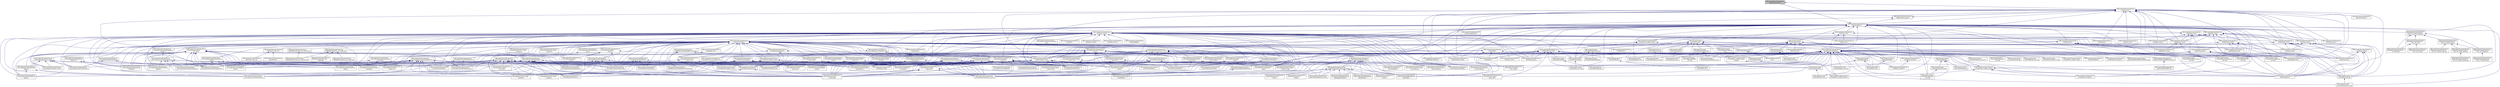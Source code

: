 digraph "OMCompiler/SimulationRuntime/c/gc/memory_pool.h"
{
  edge [fontname="Helvetica",fontsize="10",labelfontname="Helvetica",labelfontsize="10"];
  node [fontname="Helvetica",fontsize="10",shape=record];
  Node17 [label="OMCompiler/SimulationRuntime\l/c/gc/memory_pool.h",height=0.2,width=0.4,color="black", fillcolor="grey75", style="filled", fontcolor="black"];
  Node17 -> Node18 [dir="back",color="midnightblue",fontsize="10",style="solid",fontname="Helvetica"];
  Node18 [label="OMCompiler/SimulationRuntime\l/c/gc/omc_gc.h",height=0.2,width=0.4,color="black", fillcolor="white", style="filled",URL="$d2/d69/omc__gc_8h.html"];
  Node18 -> Node19 [dir="back",color="midnightblue",fontsize="10",style="solid",fontname="Helvetica"];
  Node19 [label="OMCompiler/SimulationRuntime\l/c/gc/memory_pool.c",height=0.2,width=0.4,color="black", fillcolor="white", style="filled",URL="$d6/de0/memory__pool_8c.html"];
  Node18 -> Node20 [dir="back",color="midnightblue",fontsize="10",style="solid",fontname="Helvetica"];
  Node20 [label="OMCompiler/SimulationRuntime\l/c/gc/omc_gc.c",height=0.2,width=0.4,color="black", fillcolor="white", style="filled",URL="$db/d19/omc__gc_8c.html"];
  Node18 -> Node21 [dir="back",color="midnightblue",fontsize="10",style="solid",fontname="Helvetica"];
  Node21 [label="OMCompiler/SimulationRuntime\l/c/meta/meta_modelica.h",height=0.2,width=0.4,color="black", fillcolor="white", style="filled",URL="$d2/df1/meta__modelica_8h.html"];
  Node21 -> Node22 [dir="back",color="midnightblue",fontsize="10",style="solid",fontname="Helvetica"];
  Node22 [label="OMCompiler/Compiler\l/runtime/BackendDAEEXT\l_omc.cpp",height=0.2,width=0.4,color="black", fillcolor="white", style="filled",URL="$dd/dc8/_backend_d_a_e_e_x_t__omc_8cpp.html"];
  Node21 -> Node23 [dir="back",color="midnightblue",fontsize="10",style="solid",fontname="Helvetica"];
  Node23 [label="OMCompiler/Compiler\l/runtime/Corba_omc.cpp",height=0.2,width=0.4,color="black", fillcolor="white", style="filled",URL="$dc/d55/_corba__omc_8cpp.html"];
  Node21 -> Node24 [dir="back",color="midnightblue",fontsize="10",style="solid",fontname="Helvetica"];
  Node24 [label="OMCompiler/Compiler\l/runtime/corbaimpl_stub_omc.c",height=0.2,width=0.4,color="black", fillcolor="white", style="filled",URL="$d0/ddd/corbaimpl__stub__omc_8c.html"];
  Node21 -> Node25 [dir="back",color="midnightblue",fontsize="10",style="solid",fontname="Helvetica"];
  Node25 [label="OMCompiler/Compiler\l/runtime/Database_omc.c",height=0.2,width=0.4,color="black", fillcolor="white", style="filled",URL="$da/d2f/_database__omc_8c.html"];
  Node21 -> Node26 [dir="back",color="midnightblue",fontsize="10",style="solid",fontname="Helvetica"];
  Node26 [label="OMCompiler/Compiler\l/runtime/Dynload_omc.cpp",height=0.2,width=0.4,color="black", fillcolor="white", style="filled",URL="$df/d60/_dynload__omc_8cpp.html"];
  Node21 -> Node27 [dir="back",color="midnightblue",fontsize="10",style="solid",fontname="Helvetica"];
  Node27 [label="OMCompiler/Compiler\l/runtime/Error_omc.cpp",height=0.2,width=0.4,color="black", fillcolor="white", style="filled",URL="$d8/dd7/_error__omc_8cpp.html"];
  Node21 -> Node28 [dir="back",color="midnightblue",fontsize="10",style="solid",fontname="Helvetica"];
  Node28 [label="OMCompiler/Compiler\l/runtime/errorext.cpp",height=0.2,width=0.4,color="black", fillcolor="white", style="filled",URL="$dc/d1d/errorext_8cpp.html"];
  Node28 -> Node27 [dir="back",color="midnightblue",fontsize="10",style="solid",fontname="Helvetica"];
  Node21 -> Node29 [dir="back",color="midnightblue",fontsize="10",style="solid",fontname="Helvetica"];
  Node29 [label="OMCompiler/Compiler\l/runtime/FMI_omc.c",height=0.2,width=0.4,color="black", fillcolor="white", style="filled",URL="$df/d35/_f_m_i__omc_8c.html"];
  Node21 -> Node30 [dir="back",color="midnightblue",fontsize="10",style="solid",fontname="Helvetica"];
  Node30 [label="OMCompiler/Compiler\l/runtime/GraphStreamExt\l_omc.cpp",height=0.2,width=0.4,color="black", fillcolor="white", style="filled",URL="$d9/da1/_graph_stream_ext__omc_8cpp.html"];
  Node21 -> Node31 [dir="back",color="midnightblue",fontsize="10",style="solid",fontname="Helvetica"];
  Node31 [label="OMCompiler/Compiler\l/runtime/HpcOmBenchmarkExt\l_omc.cpp",height=0.2,width=0.4,color="black", fillcolor="white", style="filled",URL="$dd/d63/_hpc_om_benchmark_ext__omc_8cpp.html"];
  Node21 -> Node32 [dir="back",color="midnightblue",fontsize="10",style="solid",fontname="Helvetica"];
  Node32 [label="OMCompiler/Compiler\l/runtime/HpcOmSchedulerExt\l_omc.cpp",height=0.2,width=0.4,color="black", fillcolor="white", style="filled",URL="$d9/d42/_hpc_om_scheduler_ext__omc_8cpp.html"];
  Node21 -> Node33 [dir="back",color="midnightblue",fontsize="10",style="solid",fontname="Helvetica"];
  Node33 [label="OMCompiler/Compiler\l/runtime/IOStreamExt\l_omc.cpp",height=0.2,width=0.4,color="black", fillcolor="white", style="filled",URL="$df/dd9/_i_o_stream_ext__omc_8cpp.html"];
  Node21 -> Node34 [dir="back",color="midnightblue",fontsize="10",style="solid",fontname="Helvetica"];
  Node34 [label="OMCompiler/Compiler\l/runtime/Lapack_omc.cpp",height=0.2,width=0.4,color="black", fillcolor="white", style="filled",URL="$de/df1/_lapack__omc_8cpp.html"];
  Node21 -> Node35 [dir="back",color="midnightblue",fontsize="10",style="solid",fontname="Helvetica"];
  Node35 [label="OMCompiler/Compiler\l/runtime/lapackimpl.c",height=0.2,width=0.4,color="black", fillcolor="white", style="filled",URL="$d1/dbb/lapackimpl_8c.html"];
  Node35 -> Node34 [dir="back",color="midnightblue",fontsize="10",style="solid",fontname="Helvetica"];
  Node21 -> Node36 [dir="back",color="midnightblue",fontsize="10",style="solid",fontname="Helvetica"];
  Node36 [label="OMCompiler/Compiler\l/runtime/printimpl.h",height=0.2,width=0.4,color="black", fillcolor="white", style="filled",URL="$dd/d7f/printimpl_8h.html"];
  Node36 -> Node37 [dir="back",color="midnightblue",fontsize="10",style="solid",fontname="Helvetica"];
  Node37 [label="OMCompiler/Compiler\l/runtime/Print_omc.c",height=0.2,width=0.4,color="black", fillcolor="white", style="filled",URL="$d0/d5b/_print__omc_8c.html"];
  Node36 -> Node38 [dir="back",color="midnightblue",fontsize="10",style="solid",fontname="Helvetica"];
  Node38 [label="OMCompiler/Compiler\l/runtime/systemimpl.c",height=0.2,width=0.4,color="black", fillcolor="white", style="filled",URL="$d4/d45/systemimpl_8c.html"];
  Node38 -> Node39 [dir="back",color="midnightblue",fontsize="10",style="solid",fontname="Helvetica"];
  Node39 [label="OMCompiler/Compiler\l/runtime/System_omc.c",height=0.2,width=0.4,color="black", fillcolor="white", style="filled",URL="$df/ddc/_system__omc_8c.html"];
  Node21 -> Node37 [dir="back",color="midnightblue",fontsize="10",style="solid",fontname="Helvetica"];
  Node21 -> Node40 [dir="back",color="midnightblue",fontsize="10",style="solid",fontname="Helvetica"];
  Node40 [label="OMCompiler/Compiler\l/runtime/printimpl.c",height=0.2,width=0.4,color="black", fillcolor="white", style="filled",URL="$d0/dfd/printimpl_8c.html"];
  Node40 -> Node37 [dir="back",color="midnightblue",fontsize="10",style="solid",fontname="Helvetica"];
  Node21 -> Node41 [dir="back",color="midnightblue",fontsize="10",style="solid",fontname="Helvetica"];
  Node41 [label="OMCompiler/Compiler\l/runtime/ptolemyio_omc.cpp",height=0.2,width=0.4,color="black", fillcolor="white", style="filled",URL="$db/dab/ptolemyio__omc_8cpp.html"];
  Node21 -> Node42 [dir="back",color="midnightblue",fontsize="10",style="solid",fontname="Helvetica"];
  Node42 [label="OMCompiler/Compiler\l/runtime/serializer.cpp",height=0.2,width=0.4,color="black", fillcolor="white", style="filled",URL="$d7/d74/serializer_8cpp.html"];
  Node21 -> Node43 [dir="back",color="midnightblue",fontsize="10",style="solid",fontname="Helvetica"];
  Node43 [label="OMCompiler/Compiler\l/runtime/Settings_omc.cpp",height=0.2,width=0.4,color="black", fillcolor="white", style="filled",URL="$d5/d1e/_settings__omc_8cpp.html"];
  Node21 -> Node44 [dir="back",color="midnightblue",fontsize="10",style="solid",fontname="Helvetica"];
  Node44 [label="OMCompiler/Compiler\l/runtime/SimulationResults_omc.c",height=0.2,width=0.4,color="black", fillcolor="white", style="filled",URL="$dd/d3d/_simulation_results__omc_8c.html"];
  Node21 -> Node45 [dir="back",color="midnightblue",fontsize="10",style="solid",fontname="Helvetica"];
  Node45 [label="OMCompiler/Compiler\l/runtime/Socket_omc.c",height=0.2,width=0.4,color="black", fillcolor="white", style="filled",URL="$d0/da8/_socket__omc_8c.html"];
  Node21 -> Node39 [dir="back",color="midnightblue",fontsize="10",style="solid",fontname="Helvetica"];
  Node21 -> Node38 [dir="back",color="midnightblue",fontsize="10",style="solid",fontname="Helvetica"];
  Node21 -> Node46 [dir="back",color="midnightblue",fontsize="10",style="solid",fontname="Helvetica"];
  Node46 [label="OMCompiler/Compiler\l/runtime/systemimplmisc.cpp",height=0.2,width=0.4,color="black", fillcolor="white", style="filled",URL="$dd/d7f/systemimplmisc_8cpp.html"];
  Node21 -> Node47 [dir="back",color="midnightblue",fontsize="10",style="solid",fontname="Helvetica"];
  Node47 [label="OMCompiler/Compiler\l/runtime/TaskGraphResults\l_omc.cpp",height=0.2,width=0.4,color="black", fillcolor="white", style="filled",URL="$d3/d31/_task_graph_results__omc_8cpp.html"];
  Node21 -> Node48 [dir="back",color="midnightblue",fontsize="10",style="solid",fontname="Helvetica"];
  Node48 [label="OMCompiler/Compiler\l/runtime/unitparser.h",height=0.2,width=0.4,color="black", fillcolor="white", style="filled",URL="$d9/d64/unitparser_8h.html"];
  Node48 -> Node49 [dir="back",color="midnightblue",fontsize="10",style="solid",fontname="Helvetica"];
  Node49 [label="OMCompiler/Compiler\l/runtime/unitparser.cpp",height=0.2,width=0.4,color="black", fillcolor="white", style="filled",URL="$de/daf/unitparser_8cpp.html"];
  Node48 -> Node50 [dir="back",color="midnightblue",fontsize="10",style="solid",fontname="Helvetica"];
  Node50 [label="OMCompiler/Compiler\l/runtime/unitparserext.cpp",height=0.2,width=0.4,color="black", fillcolor="white", style="filled",URL="$d2/d1d/unitparserext_8cpp.html"];
  Node50 -> Node51 [dir="back",color="midnightblue",fontsize="10",style="solid",fontname="Helvetica"];
  Node51 [label="OMCompiler/Compiler\l/runtime/UnitParserExt\l_omc.cpp",height=0.2,width=0.4,color="black", fillcolor="white", style="filled",URL="$da/d88/_unit_parser_ext__omc_8cpp.html"];
  Node48 -> Node51 [dir="back",color="midnightblue",fontsize="10",style="solid",fontname="Helvetica"];
  Node21 -> Node51 [dir="back",color="midnightblue",fontsize="10",style="solid",fontname="Helvetica"];
  Node21 -> Node52 [dir="back",color="midnightblue",fontsize="10",style="solid",fontname="Helvetica"];
  Node52 [label="OMCompiler/Compiler\l/runtime/ZeroMQ_omc.c",height=0.2,width=0.4,color="black", fillcolor="white", style="filled",URL="$d0/d46/_zero_m_q__omc_8c.html"];
  Node21 -> Node53 [dir="back",color="midnightblue",fontsize="10",style="solid",fontname="Helvetica"];
  Node53 [label="OMCompiler/Parser/Parser\l_omc.c",height=0.2,width=0.4,color="black", fillcolor="white", style="filled",URL="$d8/def/_parser__omc_8c.html"];
  Node21 -> Node54 [dir="back",color="midnightblue",fontsize="10",style="solid",fontname="Helvetica"];
  Node54 [label="OMCompiler/SimulationRuntime\l/c/meta/meta_modelica.c",height=0.2,width=0.4,color="black", fillcolor="white", style="filled",URL="$de/df6/meta__modelica_8c.html"];
  Node21 -> Node55 [dir="back",color="midnightblue",fontsize="10",style="solid",fontname="Helvetica"];
  Node55 [label="OMCompiler/SimulationRuntime\l/c/meta/meta_modelica_builtin\l_boxptr.h",height=0.2,width=0.4,color="black", fillcolor="white", style="filled",URL="$d8/d77/meta__modelica__builtin__boxptr_8h.html"];
  Node55 -> Node56 [dir="back",color="midnightblue",fontsize="10",style="solid",fontname="Helvetica"];
  Node56 [label="OMCompiler/SimulationRuntime\l/c/meta/meta_modelica_builtin.h",height=0.2,width=0.4,color="black", fillcolor="white", style="filled",URL="$dd/d15/meta__modelica__builtin_8h.html"];
  Node56 -> Node57 [dir="back",color="midnightblue",fontsize="10",style="solid",fontname="Helvetica"];
  Node57 [label="OMCompiler/Compiler\l/runtime/Dynload.cpp",height=0.2,width=0.4,color="black", fillcolor="white", style="filled",URL="$d2/ddb/_dynload_8cpp.html"];
  Node57 -> Node26 [dir="back",color="midnightblue",fontsize="10",style="solid",fontname="Helvetica"];
  Node56 -> Node21 [dir="back",color="midnightblue",fontsize="10",style="solid",fontname="Helvetica"];
  Node56 -> Node54 [dir="back",color="midnightblue",fontsize="10",style="solid",fontname="Helvetica"];
  Node56 -> Node58 [dir="back",color="midnightblue",fontsize="10",style="solid",fontname="Helvetica"];
  Node58 [label="OMCompiler/SimulationRuntime\l/c/meta/meta_modelica_builtin.c",height=0.2,width=0.4,color="black", fillcolor="white", style="filled",URL="$d0/db3/meta__modelica__builtin_8c.html"];
  Node56 -> Node59 [dir="back",color="midnightblue",fontsize="10",style="solid",fontname="Helvetica"];
  Node59 [label="OMCompiler/SimulationRuntime\l/c/util/modelica.h",height=0.2,width=0.4,color="black", fillcolor="white", style="filled",URL="$d4/d91/util_2modelica_8h.html"];
  Node55 -> Node58 [dir="back",color="midnightblue",fontsize="10",style="solid",fontname="Helvetica"];
  Node21 -> Node58 [dir="back",color="midnightblue",fontsize="10",style="solid",fontname="Helvetica"];
  Node21 -> Node60 [dir="back",color="midnightblue",fontsize="10",style="solid",fontname="Helvetica"];
  Node60 [label="OMCompiler/SimulationRuntime\l/c/meta/meta_modelica_segv.c",height=0.2,width=0.4,color="black", fillcolor="white", style="filled",URL="$d6/d23/meta__modelica__segv_8c.html"];
  Node21 -> Node61 [dir="back",color="midnightblue",fontsize="10",style="solid",fontname="Helvetica"];
  Node61 [label="OMCompiler/SimulationRuntime\l/c/meta/realString.c",height=0.2,width=0.4,color="black", fillcolor="white", style="filled",URL="$df/db2/real_string_8c.html"];
  Node21 -> Node62 [dir="back",color="midnightblue",fontsize="10",style="solid",fontname="Helvetica"];
  Node62 [label="OMCompiler/SimulationRuntime\l/c/optimization/DataManagement\l/MoveData.c",height=0.2,width=0.4,color="black", fillcolor="white", style="filled",URL="$d7/d23/_move_data_8c.html"];
  Node21 -> Node63 [dir="back",color="midnightblue",fontsize="10",style="solid",fontname="Helvetica"];
  Node63 [label="OMCompiler/SimulationRuntime\l/c/simulation/results/simulation\l_result_ia.cpp",height=0.2,width=0.4,color="black", fillcolor="white", style="filled",URL="$d6/db0/simulation__result__ia_8cpp.html"];
  Node21 -> Node64 [dir="back",color="midnightblue",fontsize="10",style="solid",fontname="Helvetica"];
  Node64 [label="OMCompiler/SimulationRuntime\l/c/simulation/results/simulation\l_result_wall.cpp",height=0.2,width=0.4,color="black", fillcolor="white", style="filled",URL="$d9/dc9/simulation__result__wall_8cpp.html"];
  Node21 -> Node65 [dir="back",color="midnightblue",fontsize="10",style="solid",fontname="Helvetica"];
  Node65 [label="OMCompiler/SimulationRuntime\l/c/simulation/simulation\l_input_xml.c",height=0.2,width=0.4,color="black", fillcolor="white", style="filled",URL="$da/d0d/simulation__input__xml_8c.html"];
  Node21 -> Node66 [dir="back",color="midnightblue",fontsize="10",style="solid",fontname="Helvetica"];
  Node66 [label="OMCompiler/SimulationRuntime\l/c/simulation/simulation\l_omc_assert.c",height=0.2,width=0.4,color="black", fillcolor="white", style="filled",URL="$d4/d59/simulation__omc__assert_8c.html"];
  Node21 -> Node67 [dir="back",color="midnightblue",fontsize="10",style="solid",fontname="Helvetica"];
  Node67 [label="OMCompiler/SimulationRuntime\l/c/simulation/simulation\l_runtime.cpp",height=0.2,width=0.4,color="black", fillcolor="white", style="filled",URL="$d4/d09/simulation__runtime_8cpp.html"];
  Node21 -> Node68 [dir="back",color="midnightblue",fontsize="10",style="solid",fontname="Helvetica"];
  Node68 [label="OMCompiler/SimulationRuntime\l/c/simulation/solver/dassl.c",height=0.2,width=0.4,color="black", fillcolor="white", style="filled",URL="$df/ddf/dassl_8c.html"];
  Node21 -> Node69 [dir="back",color="midnightblue",fontsize="10",style="solid",fontname="Helvetica"];
  Node69 [label="OMCompiler/SimulationRuntime\l/c/simulation/solver/initialization\l/initialization.c",height=0.2,width=0.4,color="black", fillcolor="white", style="filled",URL="$da/dfc/initialization_8c.html"];
  Node21 -> Node70 [dir="back",color="midnightblue",fontsize="10",style="solid",fontname="Helvetica"];
  Node70 [label="OMCompiler/SimulationRuntime\l/c/simulation/solver/model_help.c",height=0.2,width=0.4,color="black", fillcolor="white", style="filled",URL="$d6/dd5/model__help_8c.html"];
  Node21 -> Node71 [dir="back",color="midnightblue",fontsize="10",style="solid",fontname="Helvetica"];
  Node71 [label="OMCompiler/SimulationRuntime\l/c/simulation/solver/nonlinearSolver\lHomotopy.c",height=0.2,width=0.4,color="black", fillcolor="white", style="filled",URL="$d5/df2/nonlinear_solver_homotopy_8c.html"];
  Node21 -> Node72 [dir="back",color="midnightblue",fontsize="10",style="solid",fontname="Helvetica"];
  Node72 [label="OMCompiler/SimulationRuntime\l/c/simulation/solver/nonlinearSolver\lHybrd.c",height=0.2,width=0.4,color="black", fillcolor="white", style="filled",URL="$d1/db2/nonlinear_solver_hybrd_8c.html"];
  Node21 -> Node73 [dir="back",color="midnightblue",fontsize="10",style="solid",fontname="Helvetica"];
  Node73 [label="OMCompiler/SimulationRuntime\l/c/simulation/solver/nonlinearSystem.c",height=0.2,width=0.4,color="black", fillcolor="white", style="filled",URL="$d7/dd6/nonlinear_system_8c.html"];
  Node21 -> Node74 [dir="back",color="midnightblue",fontsize="10",style="solid",fontname="Helvetica"];
  Node74 [label="OMCompiler/SimulationRuntime\l/c/simulation/solver/perform\l_simulation.c",height=0.2,width=0.4,color="black", fillcolor="white", style="filled",URL="$d1/dc1/perform__simulation_8c.html"];
  Node21 -> Node75 [dir="back",color="midnightblue",fontsize="10",style="solid",fontname="Helvetica"];
  Node75 [label="OMCompiler/SimulationRuntime\l/c/simulation/solver/solver_main.c",height=0.2,width=0.4,color="black", fillcolor="white", style="filled",URL="$d3/def/solver__main_8c.html"];
  Node21 -> Node76 [dir="back",color="midnightblue",fontsize="10",style="solid",fontname="Helvetica"];
  Node76 [label="OMCompiler/SimulationRuntime\l/c/util/integer_array.c",height=0.2,width=0.4,color="black", fillcolor="white", style="filled",URL="$d7/d5d/integer__array_8c.html"];
  Node21 -> Node77 [dir="back",color="midnightblue",fontsize="10",style="solid",fontname="Helvetica"];
  Node77 [label="OMCompiler/SimulationRuntime\l/c/util/java_interface.h",height=0.2,width=0.4,color="black", fillcolor="white", style="filled",URL="$d7/d1e/java__interface_8h.html"];
  Node77 -> Node78 [dir="back",color="midnightblue",fontsize="10",style="solid",fontname="Helvetica"];
  Node78 [label="OMCompiler/SimulationRuntime\l/c/util/java_interface.c",height=0.2,width=0.4,color="black", fillcolor="white", style="filled",URL="$dc/db3/java__interface_8c.html"];
  Node21 -> Node59 [dir="back",color="midnightblue",fontsize="10",style="solid",fontname="Helvetica"];
  Node21 -> Node79 [dir="back",color="midnightblue",fontsize="10",style="solid",fontname="Helvetica"];
  Node79 [label="OMCompiler/SimulationRuntime\l/c/util/modelica_string_lit.c",height=0.2,width=0.4,color="black", fillcolor="white", style="filled",URL="$d7/d7f/modelica__string__lit_8c.html"];
  Node21 -> Node80 [dir="back",color="midnightblue",fontsize="10",style="solid",fontname="Helvetica"];
  Node80 [label="OMCompiler/SimulationRuntime\l/c/util/omc_error.c",height=0.2,width=0.4,color="black", fillcolor="white", style="filled",URL="$d8/d3d/omc__error_8c.html"];
  Node21 -> Node81 [dir="back",color="midnightblue",fontsize="10",style="solid",fontname="Helvetica"];
  Node81 [label="OMCompiler/SimulationRuntime\l/c/util/read_write.c",height=0.2,width=0.4,color="black", fillcolor="white", style="filled",URL="$dd/de9/read__write_8c.html"];
  Node21 -> Node82 [dir="back",color="midnightblue",fontsize="10",style="solid",fontname="Helvetica"];
  Node82 [label="OMCompiler/SimulationRuntime\l/c/util/utility.c",height=0.2,width=0.4,color="black", fillcolor="white", style="filled",URL="$d0/d41/utility_8c.html"];
  Node21 -> Node83 [dir="back",color="midnightblue",fontsize="10",style="solid",fontname="Helvetica"];
  Node83 [label="OMCompiler/SimulationRuntime\l/cpp/Core/ReduceDAE/com/OMCTest.cpp",height=0.2,width=0.4,color="black", fillcolor="white", style="filled",URL="$da/df1/_core_2_reduce_d_a_e_2com_2_o_m_c_test_8cpp.html"];
  Node21 -> Node84 [dir="back",color="midnightblue",fontsize="10",style="solid",fontname="Helvetica"];
  Node84 [label="OMCompiler/SimulationRuntime\l/cpp/omcCAPI/include/OMCFunctions.h",height=0.2,width=0.4,color="black", fillcolor="white", style="filled",URL="$da/dc4/_o_m_c_functions_8h.html"];
  Node84 -> Node85 [dir="back",color="midnightblue",fontsize="10",style="solid",fontname="Helvetica"];
  Node85 [label="OMCompiler/SimulationRuntime\l/cpp/omcCAPI/src/OMC.cpp",height=0.2,width=0.4,color="black", fillcolor="white", style="filled",URL="$d2/d87/_o_m_c_8cpp.html"];
  Node18 -> Node86 [dir="back",color="midnightblue",fontsize="10",style="solid",fontname="Helvetica"];
  Node86 [label="OMCompiler/SimulationRuntime\l/c/openmodelica_types.h",height=0.2,width=0.4,color="black", fillcolor="white", style="filled",URL="$d4/d7f/openmodelica__types_8h.html"];
  Node86 -> Node18 [dir="back",color="midnightblue",fontsize="10",style="solid",fontname="Helvetica"];
  Node86 -> Node87 [dir="back",color="midnightblue",fontsize="10",style="solid",fontname="Helvetica"];
  Node87 [label="OMCompiler/SimulationRuntime\l/c/openmodelica.h",height=0.2,width=0.4,color="black", fillcolor="white", style="filled",URL="$d6/dae/openmodelica_8h.html"];
  Node87 -> Node88 [dir="back",color="midnightblue",fontsize="10",style="solid",fontname="Helvetica"];
  Node88 [label="OMCompiler/Compiler\l/runtime/errorext.h",height=0.2,width=0.4,color="black", fillcolor="white", style="filled",URL="$d6/d33/errorext_8h.html"];
  Node88 -> Node22 [dir="back",color="midnightblue",fontsize="10",style="solid",fontname="Helvetica"];
  Node88 -> Node57 [dir="back",color="midnightblue",fontsize="10",style="solid",fontname="Helvetica"];
  Node88 -> Node28 [dir="back",color="midnightblue",fontsize="10",style="solid",fontname="Helvetica"];
  Node88 -> Node89 [dir="back",color="midnightblue",fontsize="10",style="solid",fontname="Helvetica"];
  Node89 [label="OMCompiler/Compiler\l/runtime/ErrorMessage.hpp",height=0.2,width=0.4,color="black", fillcolor="white", style="filled",URL="$d4/dfe/_error_message_8hpp.html"];
  Node89 -> Node28 [dir="back",color="midnightblue",fontsize="10",style="solid",fontname="Helvetica"];
  Node89 -> Node90 [dir="back",color="midnightblue",fontsize="10",style="solid",fontname="Helvetica"];
  Node90 [label="OMCompiler/Compiler\l/runtime/ErrorMessage.cpp",height=0.2,width=0.4,color="black", fillcolor="white", style="filled",URL="$df/d52/_error_message_8cpp.html"];
  Node88 -> Node91 [dir="back",color="midnightblue",fontsize="10",style="solid",fontname="Helvetica"];
  Node91 [label="OMCompiler/Compiler\l/runtime/FMIImpl.c",height=0.2,width=0.4,color="black", fillcolor="white", style="filled",URL="$df/d24/_f_m_i_impl_8c.html"];
  Node91 -> Node29 [dir="back",color="midnightblue",fontsize="10",style="solid",fontname="Helvetica"];
  Node88 -> Node35 [dir="back",color="midnightblue",fontsize="10",style="solid",fontname="Helvetica"];
  Node88 -> Node40 [dir="back",color="midnightblue",fontsize="10",style="solid",fontname="Helvetica"];
  Node88 -> Node92 [dir="back",color="midnightblue",fontsize="10",style="solid",fontname="Helvetica"];
  Node92 [label="OMCompiler/Compiler\l/runtime/ptolemyio.cpp",height=0.2,width=0.4,color="black", fillcolor="white", style="filled",URL="$db/dd2/ptolemyio_8cpp.html"];
  Node92 -> Node41 [dir="back",color="midnightblue",fontsize="10",style="solid",fontname="Helvetica"];
  Node88 -> Node93 [dir="back",color="midnightblue",fontsize="10",style="solid",fontname="Helvetica"];
  Node93 [label="OMCompiler/Compiler\l/runtime/SimulationResults.c",height=0.2,width=0.4,color="black", fillcolor="white", style="filled",URL="$d8/d88/_simulation_results_8c.html"];
  Node93 -> Node44 [dir="back",color="midnightblue",fontsize="10",style="solid",fontname="Helvetica"];
  Node88 -> Node94 [dir="back",color="midnightblue",fontsize="10",style="solid",fontname="Helvetica"];
  Node94 [label="OMCompiler/Compiler\l/runtime/socketimpl.c",height=0.2,width=0.4,color="black", fillcolor="white", style="filled",URL="$dc/d16/socketimpl_8c.html"];
  Node94 -> Node45 [dir="back",color="midnightblue",fontsize="10",style="solid",fontname="Helvetica"];
  Node88 -> Node38 [dir="back",color="midnightblue",fontsize="10",style="solid",fontname="Helvetica"];
  Node88 -> Node51 [dir="back",color="midnightblue",fontsize="10",style="solid",fontname="Helvetica"];
  Node88 -> Node95 [dir="back",color="midnightblue",fontsize="10",style="solid",fontname="Helvetica"];
  Node95 [label="OMCompiler/Parser/parse.c",height=0.2,width=0.4,color="black", fillcolor="white", style="filled",URL="$d9/db9/_parser_2parse_8c.html"];
  Node95 -> Node53 [dir="back",color="midnightblue",fontsize="10",style="solid",fontname="Helvetica"];
  Node87 -> Node96 [dir="back",color="midnightblue",fontsize="10",style="solid",fontname="Helvetica"];
  Node96 [label="OMCompiler/Compiler\l/runtime/systemimpl.h",height=0.2,width=0.4,color="black", fillcolor="white", style="filled",URL="$db/d35/systemimpl_8h.html"];
  Node96 -> Node97 [dir="back",color="midnightblue",fontsize="10",style="solid",fontname="Helvetica"];
  Node97 [label="OMCompiler/Compiler\l/runtime/corbaimpl.cpp",height=0.2,width=0.4,color="black", fillcolor="white", style="filled",URL="$d4/dfe/corbaimpl_8cpp.html"];
  Node97 -> Node23 [dir="back",color="midnightblue",fontsize="10",style="solid",fontname="Helvetica"];
  Node96 -> Node57 [dir="back",color="midnightblue",fontsize="10",style="solid",fontname="Helvetica"];
  Node96 -> Node91 [dir="back",color="midnightblue",fontsize="10",style="solid",fontname="Helvetica"];
  Node96 -> Node40 [dir="back",color="midnightblue",fontsize="10",style="solid",fontname="Helvetica"];
  Node96 -> Node93 [dir="back",color="midnightblue",fontsize="10",style="solid",fontname="Helvetica"];
  Node96 -> Node98 [dir="back",color="midnightblue",fontsize="10",style="solid",fontname="Helvetica"];
  Node98 [label="OMCompiler/Compiler\l/runtime/SimulationResults\lCmp.c",height=0.2,width=0.4,color="black", fillcolor="white", style="filled",URL="$d7/dc1/_simulation_results_cmp_8c.html"];
  Node98 -> Node44 [dir="back",color="midnightblue",fontsize="10",style="solid",fontname="Helvetica"];
  Node96 -> Node38 [dir="back",color="midnightblue",fontsize="10",style="solid",fontname="Helvetica"];
  Node96 -> Node51 [dir="back",color="midnightblue",fontsize="10",style="solid",fontname="Helvetica"];
  Node96 -> Node99 [dir="back",color="midnightblue",fontsize="10",style="solid",fontname="Helvetica"];
  Node99 [label="OMCompiler/Parser/Modelica\lParserCommon.h",height=0.2,width=0.4,color="black", fillcolor="white", style="filled",URL="$d4/d33/_modelica_parser_common_8h.html"];
  Node96 -> Node95 [dir="back",color="midnightblue",fontsize="10",style="solid",fontname="Helvetica"];
  Node87 -> Node25 [dir="back",color="midnightblue",fontsize="10",style="solid",fontname="Helvetica"];
  Node87 -> Node57 [dir="back",color="midnightblue",fontsize="10",style="solid",fontname="Helvetica"];
  Node87 -> Node26 [dir="back",color="midnightblue",fontsize="10",style="solid",fontname="Helvetica"];
  Node87 -> Node27 [dir="back",color="midnightblue",fontsize="10",style="solid",fontname="Helvetica"];
  Node87 -> Node28 [dir="back",color="midnightblue",fontsize="10",style="solid",fontname="Helvetica"];
  Node87 -> Node31 [dir="back",color="midnightblue",fontsize="10",style="solid",fontname="Helvetica"];
  Node87 -> Node32 [dir="back",color="midnightblue",fontsize="10",style="solid",fontname="Helvetica"];
  Node87 -> Node33 [dir="back",color="midnightblue",fontsize="10",style="solid",fontname="Helvetica"];
  Node87 -> Node34 [dir="back",color="midnightblue",fontsize="10",style="solid",fontname="Helvetica"];
  Node87 -> Node39 [dir="back",color="midnightblue",fontsize="10",style="solid",fontname="Helvetica"];
  Node87 -> Node47 [dir="back",color="midnightblue",fontsize="10",style="solid",fontname="Helvetica"];
  Node87 -> Node17 [dir="back",color="midnightblue",fontsize="10",style="solid",fontname="Helvetica"];
  Node87 -> Node100 [dir="back",color="midnightblue",fontsize="10",style="solid",fontname="Helvetica"];
  Node100 [label="OMCompiler/SimulationRuntime\l/c/math-support/pivot.c",height=0.2,width=0.4,color="black", fillcolor="white", style="filled",URL="$d8/ddb/pivot_8c.html"];
  Node87 -> Node54 [dir="back",color="midnightblue",fontsize="10",style="solid",fontname="Helvetica"];
  Node87 -> Node21 [dir="back",color="midnightblue",fontsize="10",style="solid",fontname="Helvetica"];
  Node87 -> Node56 [dir="back",color="midnightblue",fontsize="10",style="solid",fontname="Helvetica"];
  Node87 -> Node101 [dir="back",color="midnightblue",fontsize="10",style="solid",fontname="Helvetica"];
  Node101 [label="OMCompiler/SimulationRuntime\l/c/simulation_data.h",height=0.2,width=0.4,color="black", fillcolor="white", style="filled",URL="$df/d7f/simulation__data_8h.html"];
  Node101 -> Node102 [dir="back",color="midnightblue",fontsize="10",style="solid",fontname="Helvetica"];
  Node102 [label="OMCompiler/SimulationRuntime\l/c/dataReconciliation/dataReconciliation.cpp",height=0.2,width=0.4,color="black", fillcolor="white", style="filled",URL="$de/ddc/data_reconciliation_8cpp.html"];
  Node101 -> Node103 [dir="back",color="midnightblue",fontsize="10",style="solid",fontname="Helvetica"];
  Node103 [label="OMCompiler/SimulationRuntime\l/c/dataReconciliation/dataReconciliation.h",height=0.2,width=0.4,color="black", fillcolor="white", style="filled",URL="$de/d53/data_reconciliation_8h.html"];
  Node103 -> Node102 [dir="back",color="midnightblue",fontsize="10",style="solid",fontname="Helvetica"];
  Node103 -> Node104 [dir="back",color="midnightblue",fontsize="10",style="solid",fontname="Helvetica"];
  Node104 [label="OMCompiler/SimulationRuntime\l/c/simulation/simulation\l_runtime.h",height=0.2,width=0.4,color="black", fillcolor="white", style="filled",URL="$d2/d86/simulation__runtime_8h.html"];
  Node104 -> Node105 [dir="back",color="midnightblue",fontsize="10",style="solid",fontname="Helvetica"];
  Node105 [label="OMCompiler/SimulationRuntime\l/c/simulation/modelinfo.c",height=0.2,width=0.4,color="black", fillcolor="white", style="filled",URL="$d0/d3a/modelinfo_8c.html"];
  Node104 -> Node106 [dir="back",color="midnightblue",fontsize="10",style="solid",fontname="Helvetica"];
  Node106 [label="OMCompiler/SimulationRuntime\l/c/simulation/options.c",height=0.2,width=0.4,color="black", fillcolor="white", style="filled",URL="$db/dc1/_simulation_runtime_2c_2simulation_2options_8c.html"];
  Node104 -> Node63 [dir="back",color="midnightblue",fontsize="10",style="solid",fontname="Helvetica"];
  Node104 -> Node107 [dir="back",color="midnightblue",fontsize="10",style="solid",fontname="Helvetica"];
  Node107 [label="OMCompiler/SimulationRuntime\l/c/simulation/simulation\l_info_json.c",height=0.2,width=0.4,color="black", fillcolor="white", style="filled",URL="$dc/d9f/simulation__info__json_8c.html"];
  Node104 -> Node108 [dir="back",color="midnightblue",fontsize="10",style="solid",fontname="Helvetica"];
  Node108 [label="OMCompiler/SimulationRuntime\l/c/simulation/simulation\l_input_xml.h",height=0.2,width=0.4,color="black", fillcolor="white", style="filled",URL="$d5/d20/simulation__input__xml_8h.html"];
  Node108 -> Node65 [dir="back",color="midnightblue",fontsize="10",style="solid",fontname="Helvetica"];
  Node108 -> Node67 [dir="back",color="midnightblue",fontsize="10",style="solid",fontname="Helvetica"];
  Node108 -> Node75 [dir="back",color="midnightblue",fontsize="10",style="solid",fontname="Helvetica"];
  Node108 -> Node109 [dir="back",color="midnightblue",fontsize="10",style="solid",fontname="Helvetica"];
  Node109 [label="OMCompiler/SimulationRuntime\l/fmi/export/fmi1/fmu1_model\l_interface.c",height=0.2,width=0.4,color="black", fillcolor="white", style="filled",URL="$d4/df0/fmu1__model__interface_8c.html"];
  Node108 -> Node110 [dir="back",color="midnightblue",fontsize="10",style="solid",fontname="Helvetica"];
  Node110 [label="OMCompiler/SimulationRuntime\l/fmi/export/fmi2/fmu2_model\l_interface.c",height=0.2,width=0.4,color="black", fillcolor="white", style="filled",URL="$d4/d10/fmu2__model__interface_8c.html"];
  Node104 -> Node65 [dir="back",color="midnightblue",fontsize="10",style="solid",fontname="Helvetica"];
  Node104 -> Node66 [dir="back",color="midnightblue",fontsize="10",style="solid",fontname="Helvetica"];
  Node104 -> Node67 [dir="back",color="midnightblue",fontsize="10",style="solid",fontname="Helvetica"];
  Node104 -> Node68 [dir="back",color="midnightblue",fontsize="10",style="solid",fontname="Helvetica"];
  Node104 -> Node111 [dir="back",color="midnightblue",fontsize="10",style="solid",fontname="Helvetica"];
  Node111 [label="OMCompiler/SimulationRuntime\l/c/simulation/solver/dopri45.c",height=0.2,width=0.4,color="black", fillcolor="white", style="filled",URL="$d0/d8d/dopri45_8c.html"];
  Node104 -> Node112 [dir="back",color="midnightblue",fontsize="10",style="solid",fontname="Helvetica"];
  Node112 [label="OMCompiler/SimulationRuntime\l/c/simulation/solver/events.c",height=0.2,width=0.4,color="black", fillcolor="white", style="filled",URL="$de/deb/events_8c.html"];
  Node104 -> Node113 [dir="back",color="midnightblue",fontsize="10",style="solid",fontname="Helvetica"];
  Node113 [label="OMCompiler/SimulationRuntime\l/c/simulation/solver/external\l_input.c",height=0.2,width=0.4,color="black", fillcolor="white", style="filled",URL="$d9/d48/external__input_8c.html"];
  Node104 -> Node114 [dir="back",color="midnightblue",fontsize="10",style="solid",fontname="Helvetica"];
  Node114 [label="OMCompiler/SimulationRuntime\l/c/simulation/solver/ida\l_solver.c",height=0.2,width=0.4,color="black", fillcolor="white", style="filled",URL="$d0/d46/ida__solver_8c.html"];
  Node104 -> Node73 [dir="back",color="midnightblue",fontsize="10",style="solid",fontname="Helvetica"];
  Node104 -> Node115 [dir="back",color="midnightblue",fontsize="10",style="solid",fontname="Helvetica"];
  Node115 [label="OMCompiler/SimulationRuntime\l/c/simulation/solver/perform\l_qss_simulation.c",height=0.2,width=0.4,color="black", fillcolor="white", style="filled",URL="$d5/d1f/perform__qss__simulation_8c.html"];
  Node104 -> Node74 [dir="back",color="midnightblue",fontsize="10",style="solid",fontname="Helvetica"];
  Node104 -> Node75 [dir="back",color="midnightblue",fontsize="10",style="solid",fontname="Helvetica"];
  Node104 -> Node116 [dir="back",color="midnightblue",fontsize="10",style="solid",fontname="Helvetica"];
  Node116 [label="OMCompiler/SimulationRuntime\l/opc/da/opc_da.cpp",height=0.2,width=0.4,color="black", fillcolor="white", style="filled",URL="$da/dda/opc__da_8cpp.html"];
  Node103 -> Node67 [dir="back",color="midnightblue",fontsize="10",style="solid",fontname="Helvetica"];
  Node101 -> Node117 [dir="back",color="midnightblue",fontsize="10",style="solid",fontname="Helvetica"];
  Node117 [label="OMCompiler/SimulationRuntime\l/c/linearization/linearize.cpp",height=0.2,width=0.4,color="black", fillcolor="white", style="filled",URL="$d5/d67/linearize_8cpp.html"];
  Node101 -> Node118 [dir="back",color="midnightblue",fontsize="10",style="solid",fontname="Helvetica"];
  Node118 [label="OMCompiler/SimulationRuntime\l/c/linearization/linearize.h",height=0.2,width=0.4,color="black", fillcolor="white", style="filled",URL="$db/de3/linearize_8h.html"];
  Node118 -> Node117 [dir="back",color="midnightblue",fontsize="10",style="solid",fontname="Helvetica"];
  Node118 -> Node104 [dir="back",color="midnightblue",fontsize="10",style="solid",fontname="Helvetica"];
  Node118 -> Node67 [dir="back",color="midnightblue",fontsize="10",style="solid",fontname="Helvetica"];
  Node101 -> Node119 [dir="back",color="midnightblue",fontsize="10",style="solid",fontname="Helvetica"];
  Node119 [label="OMCompiler/SimulationRuntime\l/c/openmodelica_func.h",height=0.2,width=0.4,color="black", fillcolor="white", style="filled",URL="$d9/dbe/openmodelica__func_8h.html"];
  Node119 -> Node102 [dir="back",color="midnightblue",fontsize="10",style="solid",fontname="Helvetica"];
  Node119 -> Node117 [dir="back",color="midnightblue",fontsize="10",style="solid",fontname="Helvetica"];
  Node119 -> Node101 [dir="back",color="midnightblue",fontsize="10",style="solid",fontname="Helvetica"];
  Node119 -> Node67 [dir="back",color="midnightblue",fontsize="10",style="solid",fontname="Helvetica"];
  Node119 -> Node68 [dir="back",color="midnightblue",fontsize="10",style="solid",fontname="Helvetica"];
  Node119 -> Node112 [dir="back",color="midnightblue",fontsize="10",style="solid",fontname="Helvetica"];
  Node119 -> Node113 [dir="back",color="midnightblue",fontsize="10",style="solid",fontname="Helvetica"];
  Node119 -> Node114 [dir="back",color="midnightblue",fontsize="10",style="solid",fontname="Helvetica"];
  Node119 -> Node69 [dir="back",color="midnightblue",fontsize="10",style="solid",fontname="Helvetica"];
  Node119 -> Node70 [dir="back",color="midnightblue",fontsize="10",style="solid",fontname="Helvetica"];
  Node119 -> Node115 [dir="back",color="midnightblue",fontsize="10",style="solid",fontname="Helvetica"];
  Node119 -> Node74 [dir="back",color="midnightblue",fontsize="10",style="solid",fontname="Helvetica"];
  Node119 -> Node75 [dir="back",color="midnightblue",fontsize="10",style="solid",fontname="Helvetica"];
  Node101 -> Node120 [dir="back",color="midnightblue",fontsize="10",style="solid",fontname="Helvetica"];
  Node120 [label="OMCompiler/SimulationRuntime\l/c/optimization/OptimizerData.h",height=0.2,width=0.4,color="black", fillcolor="white", style="filled",URL="$db/d2d/_optimizer_data_8h.html"];
  Node120 -> Node121 [dir="back",color="midnightblue",fontsize="10",style="solid",fontname="Helvetica"];
  Node121 [label="OMCompiler/SimulationRuntime\l/c/optimization/DataManagement\l/DebugeOptimization.c",height=0.2,width=0.4,color="black", fillcolor="white", style="filled",URL="$df/dbb/_debuge_optimization_8c.html"];
  Node120 -> Node122 [dir="back",color="midnightblue",fontsize="10",style="solid",fontname="Helvetica"];
  Node122 [label="OMCompiler/SimulationRuntime\l/c/optimization/OptimizerLocalFunction.h",height=0.2,width=0.4,color="black", fillcolor="white", style="filled",URL="$db/d24/_optimizer_local_function_8h.html"];
  Node122 -> Node121 [dir="back",color="midnightblue",fontsize="10",style="solid",fontname="Helvetica"];
  Node122 -> Node123 [dir="back",color="midnightblue",fontsize="10",style="solid",fontname="Helvetica"];
  Node123 [label="OMCompiler/SimulationRuntime\l/c/optimization/DataManagement\l/DerStructure.c",height=0.2,width=0.4,color="black", fillcolor="white", style="filled",URL="$d5/d21/_der_structure_8c.html"];
  Node122 -> Node124 [dir="back",color="midnightblue",fontsize="10",style="solid",fontname="Helvetica"];
  Node124 [label="OMCompiler/SimulationRuntime\l/c/optimization/DataManagement\l/InitialGuess.c",height=0.2,width=0.4,color="black", fillcolor="white", style="filled",URL="$de/ddc/_initial_guess_8c.html"];
  Node122 -> Node62 [dir="back",color="midnightblue",fontsize="10",style="solid",fontname="Helvetica"];
  Node122 -> Node125 [dir="back",color="midnightblue",fontsize="10",style="solid",fontname="Helvetica"];
  Node125 [label="OMCompiler/SimulationRuntime\l/c/optimization/eval_all\l/EvalF.c",height=0.2,width=0.4,color="black", fillcolor="white", style="filled",URL="$d7/d1b/_eval_f_8c.html"];
  Node122 -> Node126 [dir="back",color="midnightblue",fontsize="10",style="solid",fontname="Helvetica"];
  Node126 [label="OMCompiler/SimulationRuntime\l/c/optimization/eval_all\l/EvalG.c",height=0.2,width=0.4,color="black", fillcolor="white", style="filled",URL="$d1/d51/_eval_g_8c.html"];
  Node122 -> Node127 [dir="back",color="midnightblue",fontsize="10",style="solid",fontname="Helvetica"];
  Node127 [label="OMCompiler/SimulationRuntime\l/c/optimization/eval_all\l/EvalL.c",height=0.2,width=0.4,color="black", fillcolor="white", style="filled",URL="$d1/d11/_eval_l_8c.html"];
  Node122 -> Node128 [dir="back",color="midnightblue",fontsize="10",style="solid",fontname="Helvetica"];
  Node128 [label="OMCompiler/SimulationRuntime\l/c/optimization/optimizer_main.c",height=0.2,width=0.4,color="black", fillcolor="white", style="filled",URL="$d4/d93/optimizer__main_8c.html"];
  Node120 -> Node123 [dir="back",color="midnightblue",fontsize="10",style="solid",fontname="Helvetica"];
  Node120 -> Node124 [dir="back",color="midnightblue",fontsize="10",style="solid",fontname="Helvetica"];
  Node120 -> Node62 [dir="back",color="midnightblue",fontsize="10",style="solid",fontname="Helvetica"];
  Node120 -> Node125 [dir="back",color="midnightblue",fontsize="10",style="solid",fontname="Helvetica"];
  Node120 -> Node126 [dir="back",color="midnightblue",fontsize="10",style="solid",fontname="Helvetica"];
  Node120 -> Node127 [dir="back",color="midnightblue",fontsize="10",style="solid",fontname="Helvetica"];
  Node120 -> Node128 [dir="back",color="midnightblue",fontsize="10",style="solid",fontname="Helvetica"];
  Node101 -> Node129 [dir="back",color="midnightblue",fontsize="10",style="solid",fontname="Helvetica"];
  Node129 [label="OMCompiler/SimulationRuntime\l/c/simulation/solver/solver_main.h",height=0.2,width=0.4,color="black", fillcolor="white", style="filled",URL="$d2/de2/solver__main_8h.html"];
  Node129 -> Node120 [dir="back",color="midnightblue",fontsize="10",style="solid",fontname="Helvetica"];
  Node129 -> Node130 [dir="back",color="midnightblue",fontsize="10",style="solid",fontname="Helvetica"];
  Node130 [label="OMCompiler/SimulationRuntime\l/c/optimization/OptimizerInterface.h",height=0.2,width=0.4,color="black", fillcolor="white", style="filled",URL="$d4/d82/_optimizer_interface_8h.html"];
  Node130 -> Node75 [dir="back",color="midnightblue",fontsize="10",style="solid",fontname="Helvetica"];
  Node129 -> Node67 [dir="back",color="midnightblue",fontsize="10",style="solid",fontname="Helvetica"];
  Node129 -> Node68 [dir="back",color="midnightblue",fontsize="10",style="solid",fontname="Helvetica"];
  Node129 -> Node131 [dir="back",color="midnightblue",fontsize="10",style="solid",fontname="Helvetica"];
  Node131 [label="OMCompiler/SimulationRuntime\l/c/simulation/solver/dassl.h",height=0.2,width=0.4,color="black", fillcolor="white", style="filled",URL="$d1/d93/simulation_2solver_2dassl_8h.html"];
  Node131 -> Node124 [dir="back",color="midnightblue",fontsize="10",style="solid",fontname="Helvetica"];
  Node131 -> Node68 [dir="back",color="midnightblue",fontsize="10",style="solid",fontname="Helvetica"];
  Node131 -> Node114 [dir="back",color="midnightblue",fontsize="10",style="solid",fontname="Helvetica"];
  Node131 -> Node74 [dir="back",color="midnightblue",fontsize="10",style="solid",fontname="Helvetica"];
  Node131 -> Node75 [dir="back",color="midnightblue",fontsize="10",style="solid",fontname="Helvetica"];
  Node129 -> Node112 [dir="back",color="midnightblue",fontsize="10",style="solid",fontname="Helvetica"];
  Node129 -> Node132 [dir="back",color="midnightblue",fontsize="10",style="solid",fontname="Helvetica"];
  Node132 [label="OMCompiler/SimulationRuntime\l/c/simulation/solver/events.h",height=0.2,width=0.4,color="black", fillcolor="white", style="filled",URL="$db/dd2/events_8h.html"];
  Node132 -> Node67 [dir="back",color="midnightblue",fontsize="10",style="solid",fontname="Helvetica"];
  Node132 -> Node112 [dir="back",color="midnightblue",fontsize="10",style="solid",fontname="Helvetica"];
  Node132 -> Node69 [dir="back",color="midnightblue",fontsize="10",style="solid",fontname="Helvetica"];
  Node132 -> Node74 [dir="back",color="midnightblue",fontsize="10",style="solid",fontname="Helvetica"];
  Node132 -> Node75 [dir="back",color="midnightblue",fontsize="10",style="solid",fontname="Helvetica"];
  Node129 -> Node113 [dir="back",color="midnightblue",fontsize="10",style="solid",fontname="Helvetica"];
  Node129 -> Node114 [dir="back",color="midnightblue",fontsize="10",style="solid",fontname="Helvetica"];
  Node129 -> Node133 [dir="back",color="midnightblue",fontsize="10",style="solid",fontname="Helvetica"];
  Node133 [label="OMCompiler/SimulationRuntime\l/c/simulation/solver/ida\l_solver.h",height=0.2,width=0.4,color="black", fillcolor="white", style="filled",URL="$db/def/ida__solver_8h.html"];
  Node133 -> Node114 [dir="back",color="midnightblue",fontsize="10",style="solid",fontname="Helvetica"];
  Node133 -> Node75 [dir="back",color="midnightblue",fontsize="10",style="solid",fontname="Helvetica"];
  Node129 -> Node134 [dir="back",color="midnightblue",fontsize="10",style="solid",fontname="Helvetica"];
  Node134 [label="OMCompiler/SimulationRuntime\l/c/simulation/solver/irksco.h",height=0.2,width=0.4,color="black", fillcolor="white", style="filled",URL="$d9/db1/irksco_8h.html"];
  Node134 -> Node135 [dir="back",color="midnightblue",fontsize="10",style="solid",fontname="Helvetica"];
  Node135 [label="OMCompiler/SimulationRuntime\l/c/simulation/solver/irksco.c",height=0.2,width=0.4,color="black", fillcolor="white", style="filled",URL="$de/de2/irksco_8c.html"];
  Node134 -> Node75 [dir="back",color="midnightblue",fontsize="10",style="solid",fontname="Helvetica"];
  Node129 -> Node115 [dir="back",color="midnightblue",fontsize="10",style="solid",fontname="Helvetica"];
  Node129 -> Node74 [dir="back",color="midnightblue",fontsize="10",style="solid",fontname="Helvetica"];
  Node129 -> Node136 [dir="back",color="midnightblue",fontsize="10",style="solid",fontname="Helvetica"];
  Node136 [label="OMCompiler/SimulationRuntime\l/c/simulation/solver/radau.h",height=0.2,width=0.4,color="black", fillcolor="white", style="filled",URL="$db/d0f/radau_8h.html"];
  Node136 -> Node137 [dir="back",color="midnightblue",fontsize="10",style="solid",fontname="Helvetica"];
  Node137 [label="OMCompiler/SimulationRuntime\l/c/simulation/solver/radau.c",height=0.2,width=0.4,color="black", fillcolor="white", style="filled",URL="$df/d41/radau_8c.html"];
  Node136 -> Node75 [dir="back",color="midnightblue",fontsize="10",style="solid",fontname="Helvetica"];
  Node129 -> Node75 [dir="back",color="midnightblue",fontsize="10",style="solid",fontname="Helvetica"];
  Node129 -> Node138 [dir="back",color="midnightblue",fontsize="10",style="solid",fontname="Helvetica"];
  Node138 [label="OMCompiler/SimulationRuntime\l/c/simulation/solver/sym\l_solver_ssc.h",height=0.2,width=0.4,color="black", fillcolor="white", style="filled",URL="$de/d26/sym__solver__ssc_8h.html"];
  Node138 -> Node75 [dir="back",color="midnightblue",fontsize="10",style="solid",fontname="Helvetica"];
  Node138 -> Node139 [dir="back",color="midnightblue",fontsize="10",style="solid",fontname="Helvetica"];
  Node139 [label="OMCompiler/SimulationRuntime\l/c/simulation/solver/sym\l_solver_ssc.c",height=0.2,width=0.4,color="black", fillcolor="white", style="filled",URL="$df/df6/sym__solver__ssc_8c.html"];
  Node129 -> Node140 [dir="back",color="midnightblue",fontsize="10",style="solid",fontname="Helvetica"];
  Node140 [label="OMCompiler/SimulationRuntime\l/c/simulation/solver/synchronous.h",height=0.2,width=0.4,color="black", fillcolor="white", style="filled",URL="$d5/df6/synchronous_8h.html"];
  Node140 -> Node69 [dir="back",color="midnightblue",fontsize="10",style="solid",fontname="Helvetica"];
  Node140 -> Node74 [dir="back",color="midnightblue",fontsize="10",style="solid",fontname="Helvetica"];
  Node140 -> Node141 [dir="back",color="midnightblue",fontsize="10",style="solid",fontname="Helvetica"];
  Node141 [label="OMCompiler/SimulationRuntime\l/c/simulation/solver/synchronous.c",height=0.2,width=0.4,color="black", fillcolor="white", style="filled",URL="$d8/d18/synchronous_8c.html"];
  Node101 -> Node142 [dir="back",color="midnightblue",fontsize="10",style="solid",fontname="Helvetica"];
  Node142 [label="OMCompiler/SimulationRuntime\l/c/simulation/results/simulation\l_result.h",height=0.2,width=0.4,color="black", fillcolor="white", style="filled",URL="$d8/dc9/simulation__result_8h.html"];
  Node142 -> Node124 [dir="back",color="midnightblue",fontsize="10",style="solid",fontname="Helvetica"];
  Node142 -> Node62 [dir="back",color="midnightblue",fontsize="10",style="solid",fontname="Helvetica"];
  Node142 -> Node126 [dir="back",color="midnightblue",fontsize="10",style="solid",fontname="Helvetica"];
  Node142 -> Node104 [dir="back",color="midnightblue",fontsize="10",style="solid",fontname="Helvetica"];
  Node142 -> Node143 [dir="back",color="midnightblue",fontsize="10",style="solid",fontname="Helvetica"];
  Node143 [label="OMCompiler/SimulationRuntime\l/c/simulation/results/simulation\l_result.cpp",height=0.2,width=0.4,color="black", fillcolor="white", style="filled",URL="$d9/dfd/simulation__result_8cpp.html"];
  Node142 -> Node144 [dir="back",color="midnightblue",fontsize="10",style="solid",fontname="Helvetica"];
  Node144 [label="OMCompiler/SimulationRuntime\l/c/simulation/results/simulation\l_result_csv.h",height=0.2,width=0.4,color="black", fillcolor="white", style="filled",URL="$db/d0a/simulation__result__csv_8h.html"];
  Node144 -> Node145 [dir="back",color="midnightblue",fontsize="10",style="solid",fontname="Helvetica"];
  Node145 [label="OMCompiler/SimulationRuntime\l/c/simulation/results/simulation\l_result_csv.cpp",height=0.2,width=0.4,color="black", fillcolor="white", style="filled",URL="$dd/db5/simulation__result__csv_8cpp.html"];
  Node144 -> Node67 [dir="back",color="midnightblue",fontsize="10",style="solid",fontname="Helvetica"];
  Node142 -> Node146 [dir="back",color="midnightblue",fontsize="10",style="solid",fontname="Helvetica"];
  Node146 [label="OMCompiler/SimulationRuntime\l/c/simulation/results/simulation\l_result_ia.h",height=0.2,width=0.4,color="black", fillcolor="white", style="filled",URL="$d0/ddd/simulation__result__ia_8h.html"];
  Node146 -> Node63 [dir="back",color="midnightblue",fontsize="10",style="solid",fontname="Helvetica"];
  Node146 -> Node67 [dir="back",color="midnightblue",fontsize="10",style="solid",fontname="Helvetica"];
  Node142 -> Node147 [dir="back",color="midnightblue",fontsize="10",style="solid",fontname="Helvetica"];
  Node147 [label="OMCompiler/SimulationRuntime\l/c/simulation/results/simulation\l_result_mat4.h",height=0.2,width=0.4,color="black", fillcolor="white", style="filled",URL="$d2/da0/simulation__result__mat4_8h.html"];
  Node147 -> Node148 [dir="back",color="midnightblue",fontsize="10",style="solid",fontname="Helvetica"];
  Node148 [label="OMCompiler/SimulationRuntime\l/c/simulation/results/simulation\l_result_mat4.cpp",height=0.2,width=0.4,color="black", fillcolor="white", style="filled",URL="$da/d87/simulation__result__mat4_8cpp.html"];
  Node147 -> Node67 [dir="back",color="midnightblue",fontsize="10",style="solid",fontname="Helvetica"];
  Node142 -> Node149 [dir="back",color="midnightblue",fontsize="10",style="solid",fontname="Helvetica"];
  Node149 [label="OMCompiler/SimulationRuntime\l/c/simulation/results/simulation\l_result_plt.h",height=0.2,width=0.4,color="black", fillcolor="white", style="filled",URL="$d2/dac/simulation__result__plt_8h.html"];
  Node149 -> Node150 [dir="back",color="midnightblue",fontsize="10",style="solid",fontname="Helvetica"];
  Node150 [label="OMCompiler/SimulationRuntime\l/c/simulation/results/simulation\l_result_plt.cpp",height=0.2,width=0.4,color="black", fillcolor="white", style="filled",URL="$d5/d70/simulation__result__plt_8cpp.html"];
  Node149 -> Node67 [dir="back",color="midnightblue",fontsize="10",style="solid",fontname="Helvetica"];
  Node142 -> Node151 [dir="back",color="midnightblue",fontsize="10",style="solid",fontname="Helvetica"];
  Node151 [label="OMCompiler/SimulationRuntime\l/c/simulation/results/simulation\l_result_wall.h",height=0.2,width=0.4,color="black", fillcolor="white", style="filled",URL="$d6/d5c/simulation__result__wall_8h.html"];
  Node151 -> Node64 [dir="back",color="midnightblue",fontsize="10",style="solid",fontname="Helvetica"];
  Node151 -> Node67 [dir="back",color="midnightblue",fontsize="10",style="solid",fontname="Helvetica"];
  Node142 -> Node68 [dir="back",color="midnightblue",fontsize="10",style="solid",fontname="Helvetica"];
  Node142 -> Node112 [dir="back",color="midnightblue",fontsize="10",style="solid",fontname="Helvetica"];
  Node142 -> Node114 [dir="back",color="midnightblue",fontsize="10",style="solid",fontname="Helvetica"];
  Node142 -> Node135 [dir="back",color="midnightblue",fontsize="10",style="solid",fontname="Helvetica"];
  Node142 -> Node115 [dir="back",color="midnightblue",fontsize="10",style="solid",fontname="Helvetica"];
  Node142 -> Node74 [dir="back",color="midnightblue",fontsize="10",style="solid",fontname="Helvetica"];
  Node142 -> Node75 [dir="back",color="midnightblue",fontsize="10",style="solid",fontname="Helvetica"];
  Node142 -> Node141 [dir="back",color="midnightblue",fontsize="10",style="solid",fontname="Helvetica"];
  Node101 -> Node152 [dir="back",color="midnightblue",fontsize="10",style="solid",fontname="Helvetica"];
  Node152 [label="OMCompiler/SimulationRuntime\l/c/simulation/solver/model_help.h",height=0.2,width=0.4,color="black", fillcolor="white", style="filled",URL="$da/d37/model__help_8h.html"];
  Node152 -> Node102 [dir="back",color="midnightblue",fontsize="10",style="solid",fontname="Helvetica"];
  Node152 -> Node117 [dir="back",color="midnightblue",fontsize="10",style="solid",fontname="Helvetica"];
  Node152 -> Node124 [dir="back",color="midnightblue",fontsize="10",style="solid",fontname="Helvetica"];
  Node152 -> Node62 [dir="back",color="midnightblue",fontsize="10",style="solid",fontname="Helvetica"];
  Node152 -> Node127 [dir="back",color="midnightblue",fontsize="10",style="solid",fontname="Helvetica"];
  Node152 -> Node105 [dir="back",color="midnightblue",fontsize="10",style="solid",fontname="Helvetica"];
  Node152 -> Node107 [dir="back",color="midnightblue",fontsize="10",style="solid",fontname="Helvetica"];
  Node152 -> Node67 [dir="back",color="midnightblue",fontsize="10",style="solid",fontname="Helvetica"];
  Node152 -> Node68 [dir="back",color="midnightblue",fontsize="10",style="solid",fontname="Helvetica"];
  Node152 -> Node112 [dir="back",color="midnightblue",fontsize="10",style="solid",fontname="Helvetica"];
  Node152 -> Node113 [dir="back",color="midnightblue",fontsize="10",style="solid",fontname="Helvetica"];
  Node152 -> Node114 [dir="back",color="midnightblue",fontsize="10",style="solid",fontname="Helvetica"];
  Node152 -> Node69 [dir="back",color="midnightblue",fontsize="10",style="solid",fontname="Helvetica"];
  Node152 -> Node135 [dir="back",color="midnightblue",fontsize="10",style="solid",fontname="Helvetica"];
  Node152 -> Node153 [dir="back",color="midnightblue",fontsize="10",style="solid",fontname="Helvetica"];
  Node153 [label="OMCompiler/SimulationRuntime\l/c/simulation/solver/linearSolver\lLapack.c",height=0.2,width=0.4,color="black", fillcolor="white", style="filled",URL="$d0/d04/linear_solver_lapack_8c.html"];
  Node152 -> Node154 [dir="back",color="midnightblue",fontsize="10",style="solid",fontname="Helvetica"];
  Node154 [label="OMCompiler/SimulationRuntime\l/c/simulation/solver/linearSolverLis.c",height=0.2,width=0.4,color="black", fillcolor="white", style="filled",URL="$d4/de5/linear_solver_lis_8c.html"];
  Node152 -> Node155 [dir="back",color="midnightblue",fontsize="10",style="solid",fontname="Helvetica"];
  Node155 [label="OMCompiler/SimulationRuntime\l/c/simulation/solver/linearSolver\lTotalPivot.c",height=0.2,width=0.4,color="black", fillcolor="white", style="filled",URL="$d1/da3/linear_solver_total_pivot_8c.html"];
  Node152 -> Node156 [dir="back",color="midnightblue",fontsize="10",style="solid",fontname="Helvetica"];
  Node156 [label="OMCompiler/SimulationRuntime\l/c/simulation/solver/linearSystem.c",height=0.2,width=0.4,color="black", fillcolor="white", style="filled",URL="$d1/db9/linear_system_8c.html"];
  Node152 -> Node157 [dir="back",color="midnightblue",fontsize="10",style="solid",fontname="Helvetica"];
  Node157 [label="OMCompiler/SimulationRuntime\l/c/simulation/solver/mixedSearch\lSolver.c",height=0.2,width=0.4,color="black", fillcolor="white", style="filled",URL="$d3/d36/mixed_search_solver_8c.html"];
  Node152 -> Node70 [dir="back",color="midnightblue",fontsize="10",style="solid",fontname="Helvetica"];
  Node152 -> Node158 [dir="back",color="midnightblue",fontsize="10",style="solid",fontname="Helvetica"];
  Node158 [label="OMCompiler/SimulationRuntime\l/c/simulation/solver/newtonIteration.c",height=0.2,width=0.4,color="black", fillcolor="white", style="filled",URL="$d6/dca/newton_iteration_8c.html"];
  Node152 -> Node71 [dir="back",color="midnightblue",fontsize="10",style="solid",fontname="Helvetica"];
  Node152 -> Node72 [dir="back",color="midnightblue",fontsize="10",style="solid",fontname="Helvetica"];
  Node152 -> Node159 [dir="back",color="midnightblue",fontsize="10",style="solid",fontname="Helvetica"];
  Node159 [label="OMCompiler/SimulationRuntime\l/c/simulation/solver/nonlinearSolver\lNewton.c",height=0.2,width=0.4,color="black", fillcolor="white", style="filled",URL="$d1/d47/nonlinear_solver_newton_8c.html"];
  Node152 -> Node73 [dir="back",color="midnightblue",fontsize="10",style="solid",fontname="Helvetica"];
  Node152 -> Node75 [dir="back",color="midnightblue",fontsize="10",style="solid",fontname="Helvetica"];
  Node152 -> Node139 [dir="back",color="midnightblue",fontsize="10",style="solid",fontname="Helvetica"];
  Node152 -> Node109 [dir="back",color="midnightblue",fontsize="10",style="solid",fontname="Helvetica"];
  Node152 -> Node110 [dir="back",color="midnightblue",fontsize="10",style="solid",fontname="Helvetica"];
  Node101 -> Node128 [dir="back",color="midnightblue",fontsize="10",style="solid",fontname="Helvetica"];
  Node101 -> Node105 [dir="back",color="midnightblue",fontsize="10",style="solid",fontname="Helvetica"];
  Node101 -> Node160 [dir="back",color="midnightblue",fontsize="10",style="solid",fontname="Helvetica"];
  Node160 [label="OMCompiler/SimulationRuntime\l/c/simulation/simulation\l_info_json.h",height=0.2,width=0.4,color="black", fillcolor="white", style="filled",URL="$d1/d35/simulation__info__json_8h.html"];
  Node160 -> Node105 [dir="back",color="midnightblue",fontsize="10",style="solid",fontname="Helvetica"];
  Node160 -> Node107 [dir="back",color="midnightblue",fontsize="10",style="solid",fontname="Helvetica"];
  Node160 -> Node67 [dir="back",color="midnightblue",fontsize="10",style="solid",fontname="Helvetica"];
  Node160 -> Node161 [dir="back",color="midnightblue",fontsize="10",style="solid",fontname="Helvetica"];
  Node161 [label="OMCompiler/SimulationRuntime\l/c/simulation/solver/kinsolSolver.c",height=0.2,width=0.4,color="black", fillcolor="white", style="filled",URL="$d3/d94/kinsol_solver_8c.html"];
  Node160 -> Node162 [dir="back",color="midnightblue",fontsize="10",style="solid",fontname="Helvetica"];
  Node162 [label="OMCompiler/SimulationRuntime\l/c/simulation/solver/omc_math.h",height=0.2,width=0.4,color="black", fillcolor="white", style="filled",URL="$d1/de7/omc__math_8h.html"];
  Node162 -> Node68 [dir="back",color="midnightblue",fontsize="10",style="solid",fontname="Helvetica"];
  Node162 -> Node114 [dir="back",color="midnightblue",fontsize="10",style="solid",fontname="Helvetica"];
  Node162 -> Node161 [dir="back",color="midnightblue",fontsize="10",style="solid",fontname="Helvetica"];
  Node162 -> Node153 [dir="back",color="midnightblue",fontsize="10",style="solid",fontname="Helvetica"];
  Node162 -> Node163 [dir="back",color="midnightblue",fontsize="10",style="solid",fontname="Helvetica"];
  Node163 [label="OMCompiler/SimulationRuntime\l/c/simulation/solver/linearSolver\lLapack.h",height=0.2,width=0.4,color="black", fillcolor="white", style="filled",URL="$d8/d3c/linear_solver_lapack_8h.html"];
  Node163 -> Node153 [dir="back",color="midnightblue",fontsize="10",style="solid",fontname="Helvetica"];
  Node163 -> Node156 [dir="back",color="midnightblue",fontsize="10",style="solid",fontname="Helvetica"];
  Node162 -> Node164 [dir="back",color="midnightblue",fontsize="10",style="solid",fontname="Helvetica"];
  Node164 [label="OMCompiler/SimulationRuntime\l/c/simulation/solver/omc_math.c",height=0.2,width=0.4,color="black", fillcolor="white", style="filled",URL="$d0/ded/omc__math_8c.html"];
  Node160 -> Node153 [dir="back",color="midnightblue",fontsize="10",style="solid",fontname="Helvetica"];
  Node160 -> Node154 [dir="back",color="midnightblue",fontsize="10",style="solid",fontname="Helvetica"];
  Node160 -> Node155 [dir="back",color="midnightblue",fontsize="10",style="solid",fontname="Helvetica"];
  Node160 -> Node156 [dir="back",color="midnightblue",fontsize="10",style="solid",fontname="Helvetica"];
  Node160 -> Node157 [dir="back",color="midnightblue",fontsize="10",style="solid",fontname="Helvetica"];
  Node160 -> Node165 [dir="back",color="midnightblue",fontsize="10",style="solid",fontname="Helvetica"];
  Node165 [label="OMCompiler/SimulationRuntime\l/c/simulation/solver/mixedSystem.c",height=0.2,width=0.4,color="black", fillcolor="white", style="filled",URL="$d6/d66/mixed_system_8c.html"];
  Node160 -> Node70 [dir="back",color="midnightblue",fontsize="10",style="solid",fontname="Helvetica"];
  Node160 -> Node158 [dir="back",color="midnightblue",fontsize="10",style="solid",fontname="Helvetica"];
  Node160 -> Node71 [dir="back",color="midnightblue",fontsize="10",style="solid",fontname="Helvetica"];
  Node160 -> Node72 [dir="back",color="midnightblue",fontsize="10",style="solid",fontname="Helvetica"];
  Node160 -> Node159 [dir="back",color="midnightblue",fontsize="10",style="solid",fontname="Helvetica"];
  Node160 -> Node73 [dir="back",color="midnightblue",fontsize="10",style="solid",fontname="Helvetica"];
  Node160 -> Node164 [dir="back",color="midnightblue",fontsize="10",style="solid",fontname="Helvetica"];
  Node160 -> Node139 [dir="back",color="midnightblue",fontsize="10",style="solid",fontname="Helvetica"];
  Node160 -> Node109 [dir="back",color="midnightblue",fontsize="10",style="solid",fontname="Helvetica"];
  Node160 -> Node110 [dir="back",color="midnightblue",fontsize="10",style="solid",fontname="Helvetica"];
  Node101 -> Node104 [dir="back",color="midnightblue",fontsize="10",style="solid",fontname="Helvetica"];
  Node101 -> Node166 [dir="back",color="midnightblue",fontsize="10",style="solid",fontname="Helvetica"];
  Node166 [label="OMCompiler/SimulationRuntime\l/c/simulation/omc_simulation_util.c",height=0.2,width=0.4,color="black", fillcolor="white", style="filled",URL="$d4/dfd/omc__simulation__util_8c.html"];
  Node101 -> Node144 [dir="back",color="midnightblue",fontsize="10",style="solid",fontname="Helvetica"];
  Node101 -> Node146 [dir="back",color="midnightblue",fontsize="10",style="solid",fontname="Helvetica"];
  Node101 -> Node147 [dir="back",color="midnightblue",fontsize="10",style="solid",fontname="Helvetica"];
  Node101 -> Node151 [dir="back",color="midnightblue",fontsize="10",style="solid",fontname="Helvetica"];
  Node101 -> Node67 [dir="back",color="midnightblue",fontsize="10",style="solid",fontname="Helvetica"];
  Node101 -> Node167 [dir="back",color="midnightblue",fontsize="10",style="solid",fontname="Helvetica"];
  Node167 [label="OMCompiler/SimulationRuntime\l/c/simulation/solver/dae_mode.h",height=0.2,width=0.4,color="black", fillcolor="white", style="filled",URL="$d1/d38/dae__mode_8h.html"];
  Node167 -> Node67 [dir="back",color="midnightblue",fontsize="10",style="solid",fontname="Helvetica"];
  Node167 -> Node168 [dir="back",color="midnightblue",fontsize="10",style="solid",fontname="Helvetica"];
  Node168 [label="OMCompiler/SimulationRuntime\l/c/simulation/solver/dae_mode.c",height=0.2,width=0.4,color="black", fillcolor="white", style="filled",URL="$d7/d02/dae__mode_8c.html"];
  Node167 -> Node114 [dir="back",color="midnightblue",fontsize="10",style="solid",fontname="Helvetica"];
  Node167 -> Node74 [dir="back",color="midnightblue",fontsize="10",style="solid",fontname="Helvetica"];
  Node101 -> Node68 [dir="back",color="midnightblue",fontsize="10",style="solid",fontname="Helvetica"];
  Node101 -> Node169 [dir="back",color="midnightblue",fontsize="10",style="solid",fontname="Helvetica"];
  Node169 [label="OMCompiler/SimulationRuntime\l/c/simulation/solver/delay.c",height=0.2,width=0.4,color="black", fillcolor="white", style="filled",URL="$d3/d0f/delay_8c.html"];
  Node101 -> Node170 [dir="back",color="midnightblue",fontsize="10",style="solid",fontname="Helvetica"];
  Node170 [label="OMCompiler/SimulationRuntime\l/c/simulation/solver/delay.h",height=0.2,width=0.4,color="black", fillcolor="white", style="filled",URL="$dd/dee/delay_8h.html"];
  Node170 -> Node169 [dir="back",color="midnightblue",fontsize="10",style="solid",fontname="Helvetica"];
  Node170 -> Node69 [dir="back",color="midnightblue",fontsize="10",style="solid",fontname="Helvetica"];
  Node170 -> Node70 [dir="back",color="midnightblue",fontsize="10",style="solid",fontname="Helvetica"];
  Node170 -> Node75 [dir="back",color="midnightblue",fontsize="10",style="solid",fontname="Helvetica"];
  Node170 -> Node109 [dir="back",color="midnightblue",fontsize="10",style="solid",fontname="Helvetica"];
  Node170 -> Node110 [dir="back",color="midnightblue",fontsize="10",style="solid",fontname="Helvetica"];
  Node101 -> Node171 [dir="back",color="midnightblue",fontsize="10",style="solid",fontname="Helvetica"];
  Node171 [label="OMCompiler/SimulationRuntime\l/c/simulation/solver/embedded\l_server.h",height=0.2,width=0.4,color="black", fillcolor="white", style="filled",URL="$de/daf/embedded__server_8h.html"];
  Node171 -> Node172 [dir="back",color="midnightblue",fontsize="10",style="solid",fontname="Helvetica"];
  Node172 [label="OMCompiler/SimulationRuntime\l/c/simulation/solver/embedded\l_server.c",height=0.2,width=0.4,color="black", fillcolor="white", style="filled",URL="$d6/d31/embedded__server_8c.html"];
  Node171 -> Node74 [dir="back",color="midnightblue",fontsize="10",style="solid",fontname="Helvetica"];
  Node171 -> Node75 [dir="back",color="midnightblue",fontsize="10",style="solid",fontname="Helvetica"];
  Node101 -> Node112 [dir="back",color="midnightblue",fontsize="10",style="solid",fontname="Helvetica"];
  Node101 -> Node132 [dir="back",color="midnightblue",fontsize="10",style="solid",fontname="Helvetica"];
  Node101 -> Node113 [dir="back",color="midnightblue",fontsize="10",style="solid",fontname="Helvetica"];
  Node101 -> Node173 [dir="back",color="midnightblue",fontsize="10",style="solid",fontname="Helvetica"];
  Node173 [label="OMCompiler/SimulationRuntime\l/c/simulation/solver/fmi\l_events.h",height=0.2,width=0.4,color="black", fillcolor="white", style="filled",URL="$d0/dee/fmi__events_8h.html"];
  Node173 -> Node132 [dir="back",color="midnightblue",fontsize="10",style="solid",fontname="Helvetica"];
  Node173 -> Node174 [dir="back",color="midnightblue",fontsize="10",style="solid",fontname="Helvetica"];
  Node174 [label="OMCompiler/SimulationRuntime\l/c/simulation/solver/fmi\l_events.c",height=0.2,width=0.4,color="black", fillcolor="white", style="filled",URL="$d9/d7b/fmi__events_8c.html"];
  Node173 -> Node70 [dir="back",color="midnightblue",fontsize="10",style="solid",fontname="Helvetica"];
  Node173 -> Node109 [dir="back",color="midnightblue",fontsize="10",style="solid",fontname="Helvetica"];
  Node173 -> Node110 [dir="back",color="midnightblue",fontsize="10",style="solid",fontname="Helvetica"];
  Node101 -> Node114 [dir="back",color="midnightblue",fontsize="10",style="solid",fontname="Helvetica"];
  Node101 -> Node133 [dir="back",color="midnightblue",fontsize="10",style="solid",fontname="Helvetica"];
  Node101 -> Node175 [dir="back",color="midnightblue",fontsize="10",style="solid",fontname="Helvetica"];
  Node175 [label="OMCompiler/SimulationRuntime\l/c/simulation/solver/initialization\l/initialization.h",height=0.2,width=0.4,color="black", fillcolor="white", style="filled",URL="$d2/d4e/simulation_2solver_2initialization_2initialization_8h.html"];
  Node175 -> Node124 [dir="back",color="midnightblue",fontsize="10",style="solid",fontname="Helvetica"];
  Node175 -> Node67 [dir="back",color="midnightblue",fontsize="10",style="solid",fontname="Helvetica"];
  Node175 -> Node69 [dir="back",color="midnightblue",fontsize="10",style="solid",fontname="Helvetica"];
  Node175 -> Node75 [dir="back",color="midnightblue",fontsize="10",style="solid",fontname="Helvetica"];
  Node101 -> Node69 [dir="back",color="midnightblue",fontsize="10",style="solid",fontname="Helvetica"];
  Node101 -> Node176 [dir="back",color="midnightblue",fontsize="10",style="solid",fontname="Helvetica"];
  Node176 [label="OMCompiler/SimulationRuntime\l/c/simulation/solver/newtonIteration.h",height=0.2,width=0.4,color="black", fillcolor="white", style="filled",URL="$d7/d84/newton_iteration_8h.html"];
  Node176 -> Node135 [dir="back",color="midnightblue",fontsize="10",style="solid",fontname="Helvetica"];
  Node176 -> Node158 [dir="back",color="midnightblue",fontsize="10",style="solid",fontname="Helvetica"];
  Node176 -> Node159 [dir="back",color="midnightblue",fontsize="10",style="solid",fontname="Helvetica"];
  Node176 -> Node73 [dir="back",color="midnightblue",fontsize="10",style="solid",fontname="Helvetica"];
  Node176 -> Node75 [dir="back",color="midnightblue",fontsize="10",style="solid",fontname="Helvetica"];
  Node176 -> Node139 [dir="back",color="midnightblue",fontsize="10",style="solid",fontname="Helvetica"];
  Node101 -> Node177 [dir="back",color="midnightblue",fontsize="10",style="solid",fontname="Helvetica"];
  Node177 [label="OMCompiler/SimulationRuntime\l/c/simulation/solver/nonlinearSolver\lNewton.h",height=0.2,width=0.4,color="black", fillcolor="white", style="filled",URL="$d4/de2/nonlinear_solver_newton_8h.html"];
  Node177 -> Node176 [dir="back",color="midnightblue",fontsize="10",style="solid",fontname="Helvetica"];
  Node177 -> Node159 [dir="back",color="midnightblue",fontsize="10",style="solid",fontname="Helvetica"];
  Node177 -> Node73 [dir="back",color="midnightblue",fontsize="10",style="solid",fontname="Helvetica"];
  Node101 -> Node134 [dir="back",color="midnightblue",fontsize="10",style="solid",fontname="Helvetica"];
  Node101 -> Node178 [dir="back",color="midnightblue",fontsize="10",style="solid",fontname="Helvetica"];
  Node178 [label="OMCompiler/SimulationRuntime\l/c/simulation/solver/nonlinearSystem.h",height=0.2,width=0.4,color="black", fillcolor="white", style="filled",URL="$da/dbe/nonlinear_system_8h.html"];
  Node178 -> Node67 [dir="back",color="midnightblue",fontsize="10",style="solid",fontname="Helvetica"];
  Node178 -> Node69 [dir="back",color="midnightblue",fontsize="10",style="solid",fontname="Helvetica"];
  Node178 -> Node134 [dir="back",color="midnightblue",fontsize="10",style="solid",fontname="Helvetica"];
  Node178 -> Node161 [dir="back",color="midnightblue",fontsize="10",style="solid",fontname="Helvetica"];
  Node178 -> Node156 [dir="back",color="midnightblue",fontsize="10",style="solid",fontname="Helvetica"];
  Node178 -> Node157 [dir="back",color="midnightblue",fontsize="10",style="solid",fontname="Helvetica"];
  Node178 -> Node70 [dir="back",color="midnightblue",fontsize="10",style="solid",fontname="Helvetica"];
  Node178 -> Node158 [dir="back",color="midnightblue",fontsize="10",style="solid",fontname="Helvetica"];
  Node178 -> Node71 [dir="back",color="midnightblue",fontsize="10",style="solid",fontname="Helvetica"];
  Node178 -> Node72 [dir="back",color="midnightblue",fontsize="10",style="solid",fontname="Helvetica"];
  Node178 -> Node159 [dir="back",color="midnightblue",fontsize="10",style="solid",fontname="Helvetica"];
  Node178 -> Node73 [dir="back",color="midnightblue",fontsize="10",style="solid",fontname="Helvetica"];
  Node178 -> Node74 [dir="back",color="midnightblue",fontsize="10",style="solid",fontname="Helvetica"];
  Node178 -> Node75 [dir="back",color="midnightblue",fontsize="10",style="solid",fontname="Helvetica"];
  Node178 -> Node109 [dir="back",color="midnightblue",fontsize="10",style="solid",fontname="Helvetica"];
  Node178 -> Node110 [dir="back",color="midnightblue",fontsize="10",style="solid",fontname="Helvetica"];
  Node101 -> Node179 [dir="back",color="midnightblue",fontsize="10",style="solid",fontname="Helvetica"];
  Node179 [label="OMCompiler/SimulationRuntime\l/c/simulation/solver/kinsolSolver.h",height=0.2,width=0.4,color="black", fillcolor="white", style="filled",URL="$d2/d8d/kinsol_solver_8h.html"];
  Node179 -> Node161 [dir="back",color="midnightblue",fontsize="10",style="solid",fontname="Helvetica"];
  Node179 -> Node73 [dir="back",color="midnightblue",fontsize="10",style="solid",fontname="Helvetica"];
  Node101 -> Node153 [dir="back",color="midnightblue",fontsize="10",style="solid",fontname="Helvetica"];
  Node101 -> Node180 [dir="back",color="midnightblue",fontsize="10",style="solid",fontname="Helvetica"];
  Node180 [label="OMCompiler/SimulationRuntime\l/c/simulation/solver/linearSystem.h",height=0.2,width=0.4,color="black", fillcolor="white", style="filled",URL="$d2/d59/linear_system_8h.html"];
  Node180 -> Node67 [dir="back",color="midnightblue",fontsize="10",style="solid",fontname="Helvetica"];
  Node180 -> Node69 [dir="back",color="midnightblue",fontsize="10",style="solid",fontname="Helvetica"];
  Node180 -> Node153 [dir="back",color="midnightblue",fontsize="10",style="solid",fontname="Helvetica"];
  Node180 -> Node154 [dir="back",color="midnightblue",fontsize="10",style="solid",fontname="Helvetica"];
  Node180 -> Node155 [dir="back",color="midnightblue",fontsize="10",style="solid",fontname="Helvetica"];
  Node180 -> Node156 [dir="back",color="midnightblue",fontsize="10",style="solid",fontname="Helvetica"];
  Node180 -> Node70 [dir="back",color="midnightblue",fontsize="10",style="solid",fontname="Helvetica"];
  Node180 -> Node74 [dir="back",color="midnightblue",fontsize="10",style="solid",fontname="Helvetica"];
  Node180 -> Node75 [dir="back",color="midnightblue",fontsize="10",style="solid",fontname="Helvetica"];
  Node180 -> Node109 [dir="back",color="midnightblue",fontsize="10",style="solid",fontname="Helvetica"];
  Node180 -> Node110 [dir="back",color="midnightblue",fontsize="10",style="solid",fontname="Helvetica"];
  Node101 -> Node163 [dir="back",color="midnightblue",fontsize="10",style="solid",fontname="Helvetica"];
  Node101 -> Node154 [dir="back",color="midnightblue",fontsize="10",style="solid",fontname="Helvetica"];
  Node101 -> Node181 [dir="back",color="midnightblue",fontsize="10",style="solid",fontname="Helvetica"];
  Node181 [label="OMCompiler/SimulationRuntime\l/c/simulation/solver/linearSolverLis.h",height=0.2,width=0.4,color="black", fillcolor="white", style="filled",URL="$d6/d87/linear_solver_lis_8h.html"];
  Node181 -> Node154 [dir="back",color="midnightblue",fontsize="10",style="solid",fontname="Helvetica"];
  Node181 -> Node156 [dir="back",color="midnightblue",fontsize="10",style="solid",fontname="Helvetica"];
  Node101 -> Node155 [dir="back",color="midnightblue",fontsize="10",style="solid",fontname="Helvetica"];
  Node101 -> Node182 [dir="back",color="midnightblue",fontsize="10",style="solid",fontname="Helvetica"];
  Node182 [label="OMCompiler/SimulationRuntime\l/c/simulation/solver/linearSolver\lTotalPivot.h",height=0.2,width=0.4,color="black", fillcolor="white", style="filled",URL="$d7/d3a/linear_solver_total_pivot_8h.html"];
  Node182 -> Node155 [dir="back",color="midnightblue",fontsize="10",style="solid",fontname="Helvetica"];
  Node182 -> Node156 [dir="back",color="midnightblue",fontsize="10",style="solid",fontname="Helvetica"];
  Node101 -> Node183 [dir="back",color="midnightblue",fontsize="10",style="solid",fontname="Helvetica"];
  Node183 [label="OMCompiler/SimulationRuntime\l/c/simulation/solver/nonlinearSolver\lHybrd.h",height=0.2,width=0.4,color="black", fillcolor="white", style="filled",URL="$d5/d3a/nonlinear_solver_hybrd_8h.html"];
  Node183 -> Node157 [dir="back",color="midnightblue",fontsize="10",style="solid",fontname="Helvetica"];
  Node183 -> Node71 [dir="back",color="midnightblue",fontsize="10",style="solid",fontname="Helvetica"];
  Node183 -> Node72 [dir="back",color="midnightblue",fontsize="10",style="solid",fontname="Helvetica"];
  Node183 -> Node73 [dir="back",color="midnightblue",fontsize="10",style="solid",fontname="Helvetica"];
  Node101 -> Node184 [dir="back",color="midnightblue",fontsize="10",style="solid",fontname="Helvetica"];
  Node184 [label="OMCompiler/SimulationRuntime\l/c/simulation/solver/mixedSearch\lSolver.h",height=0.2,width=0.4,color="black", fillcolor="white", style="filled",URL="$dd/d1b/mixed_search_solver_8h.html"];
  Node184 -> Node165 [dir="back",color="midnightblue",fontsize="10",style="solid",fontname="Helvetica"];
  Node101 -> Node185 [dir="back",color="midnightblue",fontsize="10",style="solid",fontname="Helvetica"];
  Node185 [label="OMCompiler/SimulationRuntime\l/c/simulation/solver/mixedSystem.h",height=0.2,width=0.4,color="black", fillcolor="white", style="filled",URL="$d1/df1/mixed_system_8h.html"];
  Node185 -> Node67 [dir="back",color="midnightblue",fontsize="10",style="solid",fontname="Helvetica"];
  Node185 -> Node69 [dir="back",color="midnightblue",fontsize="10",style="solid",fontname="Helvetica"];
  Node185 -> Node165 [dir="back",color="midnightblue",fontsize="10",style="solid",fontname="Helvetica"];
  Node185 -> Node70 [dir="back",color="midnightblue",fontsize="10",style="solid",fontname="Helvetica"];
  Node185 -> Node74 [dir="back",color="midnightblue",fontsize="10",style="solid",fontname="Helvetica"];
  Node185 -> Node109 [dir="back",color="midnightblue",fontsize="10",style="solid",fontname="Helvetica"];
  Node185 -> Node110 [dir="back",color="midnightblue",fontsize="10",style="solid",fontname="Helvetica"];
  Node101 -> Node70 [dir="back",color="midnightblue",fontsize="10",style="solid",fontname="Helvetica"];
  Node101 -> Node186 [dir="back",color="midnightblue",fontsize="10",style="solid",fontname="Helvetica"];
  Node186 [label="OMCompiler/SimulationRuntime\l/c/simulation/solver/nonlinearSolver\lHomotopy.h",height=0.2,width=0.4,color="black", fillcolor="white", style="filled",URL="$d5/df1/nonlinear_solver_homotopy_8h.html"];
  Node186 -> Node71 [dir="back",color="midnightblue",fontsize="10",style="solid",fontname="Helvetica"];
  Node186 -> Node73 [dir="back",color="midnightblue",fontsize="10",style="solid",fontname="Helvetica"];
  Node101 -> Node136 [dir="back",color="midnightblue",fontsize="10",style="solid",fontname="Helvetica"];
  Node101 -> Node187 [dir="back",color="midnightblue",fontsize="10",style="solid",fontname="Helvetica"];
  Node187 [label="OMCompiler/SimulationRuntime\l/c/simulation/solver/real\l_time_sync.h",height=0.2,width=0.4,color="black", fillcolor="white", style="filled",URL="$d5/d45/real__time__sync_8h.html"];
  Node187 -> Node74 [dir="back",color="midnightblue",fontsize="10",style="solid",fontname="Helvetica"];
  Node187 -> Node188 [dir="back",color="midnightblue",fontsize="10",style="solid",fontname="Helvetica"];
  Node188 [label="OMCompiler/SimulationRuntime\l/c/simulation/solver/real\l_time_sync.c",height=0.2,width=0.4,color="black", fillcolor="white", style="filled",URL="$d2/d18/real__time__sync_8c.html"];
  Node187 -> Node75 [dir="back",color="midnightblue",fontsize="10",style="solid",fontname="Helvetica"];
  Node101 -> Node138 [dir="back",color="midnightblue",fontsize="10",style="solid",fontname="Helvetica"];
  Node101 -> Node189 [dir="back",color="midnightblue",fontsize="10",style="solid",fontname="Helvetica"];
  Node189 [label="OMCompiler/SimulationRuntime\l/c/simulation/solver/stateset.h",height=0.2,width=0.4,color="black", fillcolor="white", style="filled",URL="$d4/ddc/stateset_8h.html"];
  Node189 -> Node69 [dir="back",color="midnightblue",fontsize="10",style="solid",fontname="Helvetica"];
  Node189 -> Node70 [dir="back",color="midnightblue",fontsize="10",style="solid",fontname="Helvetica"];
  Node189 -> Node190 [dir="back",color="midnightblue",fontsize="10",style="solid",fontname="Helvetica"];
  Node190 [label="OMCompiler/SimulationRuntime\l/c/simulation/solver/stateset.c",height=0.2,width=0.4,color="black", fillcolor="white", style="filled",URL="$d5/d8b/stateset_8c.html"];
  Node189 -> Node109 [dir="back",color="midnightblue",fontsize="10",style="solid",fontname="Helvetica"];
  Node189 -> Node110 [dir="back",color="midnightblue",fontsize="10",style="solid",fontname="Helvetica"];
  Node101 -> Node140 [dir="back",color="midnightblue",fontsize="10",style="solid",fontname="Helvetica"];
  Node101 -> Node59 [dir="back",color="midnightblue",fontsize="10",style="solid",fontname="Helvetica"];
  Node101 -> Node82 [dir="back",color="midnightblue",fontsize="10",style="solid",fontname="Helvetica"];
  Node101 -> Node191 [dir="back",color="midnightblue",fontsize="10",style="solid",fontname="Helvetica"];
  Node191 [label="OMCompiler/SimulationRuntime\l/c/util/varinfo.c",height=0.2,width=0.4,color="black", fillcolor="white", style="filled",URL="$d4/d37/varinfo_8c.html"];
  Node101 -> Node109 [dir="back",color="midnightblue",fontsize="10",style="solid",fontname="Helvetica"];
  Node101 -> Node192 [dir="back",color="midnightblue",fontsize="10",style="solid",fontname="Helvetica"];
  Node192 [label="OMCompiler/SimulationRuntime\l/fmi/export/fmi1/fmu1_model\l_interface.h",height=0.2,width=0.4,color="black", fillcolor="white", style="filled",URL="$d0/d3d/fmu1__model__interface_8h.html"];
  Node101 -> Node110 [dir="back",color="midnightblue",fontsize="10",style="solid",fontname="Helvetica"];
  Node101 -> Node193 [dir="back",color="midnightblue",fontsize="10",style="solid",fontname="Helvetica"];
  Node193 [label="OMCompiler/SimulationRuntime\l/fmi/export/fmi2/fmu2_model\l_interface.h",height=0.2,width=0.4,color="black", fillcolor="white", style="filled",URL="$d6/d5e/fmu2__model__interface_8h.html"];
  Node101 -> Node194 [dir="back",color="midnightblue",fontsize="10",style="solid",fontname="Helvetica"];
  Node194 [label="OMCompiler/SimulationRuntime\l/opc/da/opc_da.h",height=0.2,width=0.4,color="black", fillcolor="white", style="filled",URL="$db/d74/opc__da_8h.html"];
  Node194 -> Node116 [dir="back",color="midnightblue",fontsize="10",style="solid",fontname="Helvetica"];
  Node101 -> Node195 [dir="back",color="midnightblue",fontsize="10",style="solid",fontname="Helvetica"];
  Node195 [label="OMCompiler/SimulationRuntime\l/opc/ua/omc_opc_ua.h",height=0.2,width=0.4,color="black", fillcolor="white", style="filled",URL="$d6/d4f/omc__opc__ua_8h.html"];
  Node195 -> Node196 [dir="back",color="midnightblue",fontsize="10",style="solid",fontname="Helvetica"];
  Node196 [label="OMCompiler/SimulationRuntime\l/opc/ua/client.c",height=0.2,width=0.4,color="black", fillcolor="white", style="filled",URL="$dd/d93/client_8c.html"];
  Node195 -> Node197 [dir="back",color="midnightblue",fontsize="10",style="solid",fontname="Helvetica"];
  Node197 [label="OMCompiler/SimulationRuntime\l/opc/ua/omc_opc_ua.c",height=0.2,width=0.4,color="black", fillcolor="white", style="filled",URL="$dc/de5/omc__opc__ua_8c.html"];
  Node101 -> Node198 [dir="back",color="midnightblue",fontsize="10",style="solid",fontname="Helvetica"];
  Node198 [label="OMCompiler/SimulationRuntime\l/ParModelica/auto/om_pm_interface.hpp",height=0.2,width=0.4,color="black", fillcolor="white", style="filled",URL="$d5/dc2/om__pm__interface_8hpp.html"];
  Node198 -> Node199 [dir="back",color="midnightblue",fontsize="10",style="solid",fontname="Helvetica"];
  Node199 [label="OMCompiler/SimulationRuntime\l/ParModelica/auto/om_pm_interface.cpp",height=0.2,width=0.4,color="black", fillcolor="white", style="filled",URL="$d8/ddc/om__pm__interface_8cpp.html"];
  Node101 -> Node200 [dir="back",color="midnightblue",fontsize="10",style="solid",fontname="Helvetica"];
  Node200 [label="OMCompiler/SimulationRuntime\l/ParModelica/auto/om_pm_model.hpp",height=0.2,width=0.4,color="black", fillcolor="white", style="filled",URL="$d2/dc4/om__pm__model_8hpp.html"];
  Node200 -> Node199 [dir="back",color="midnightblue",fontsize="10",style="solid",fontname="Helvetica"];
  Node200 -> Node201 [dir="back",color="midnightblue",fontsize="10",style="solid",fontname="Helvetica"];
  Node201 [label="OMCompiler/SimulationRuntime\l/ParModelica/auto/om_pm_model.cpp",height=0.2,width=0.4,color="black", fillcolor="white", style="filled",URL="$de/df1/om__pm__model_8cpp.html"];
  Node200 -> Node202 [dir="back",color="midnightblue",fontsize="10",style="solid",fontname="Helvetica"];
  Node202 [label="OMCompiler/SimulationRuntime\l/ParModelica/auto/test_task\l_graph.cpp",height=0.2,width=0.4,color="black", fillcolor="white", style="filled",URL="$de/d58/test__task__graph_8cpp.html"];
  Node87 -> Node203 [dir="back",color="midnightblue",fontsize="10",style="solid",fontname="Helvetica"];
  Node203 [label="OMCompiler/SimulationRuntime\l/c/util/omc_error.h",height=0.2,width=0.4,color="black", fillcolor="white", style="filled",URL="$d2/dc8/omc__error_8h.html"];
  Node203 -> Node28 [dir="back",color="midnightblue",fontsize="10",style="solid",fontname="Helvetica"];
  Node203 -> Node102 [dir="back",color="midnightblue",fontsize="10",style="solid",fontname="Helvetica"];
  Node203 -> Node20 [dir="back",color="midnightblue",fontsize="10",style="solid",fontname="Helvetica"];
  Node203 -> Node117 [dir="back",color="midnightblue",fontsize="10",style="solid",fontname="Helvetica"];
  Node203 -> Node21 [dir="back",color="midnightblue",fontsize="10",style="solid",fontname="Helvetica"];
  Node203 -> Node101 [dir="back",color="midnightblue",fontsize="10",style="solid",fontname="Helvetica"];
  Node203 -> Node204 [dir="back",color="midnightblue",fontsize="10",style="solid",fontname="Helvetica"];
  Node204 [label="OMCompiler/SimulationRuntime\l/c/util/division.h",height=0.2,width=0.4,color="black", fillcolor="white", style="filled",URL="$d9/d15/division_8h.html"];
  Node204 -> Node119 [dir="back",color="midnightblue",fontsize="10",style="solid",fontname="Helvetica"];
  Node204 -> Node205 [dir="back",color="midnightblue",fontsize="10",style="solid",fontname="Helvetica"];
  Node205 [label="OMCompiler/SimulationRuntime\l/c/util/division.c",height=0.2,width=0.4,color="black", fillcolor="white", style="filled",URL="$d0/d2e/division_8c.html"];
  Node204 -> Node206 [dir="back",color="midnightblue",fontsize="10",style="solid",fontname="Helvetica"];
  Node206 [label="OMCompiler/SimulationRuntime\l/c/util/generic_array.c",height=0.2,width=0.4,color="black", fillcolor="white", style="filled",URL="$df/d2c/generic__array_8c.html"];
  Node204 -> Node76 [dir="back",color="midnightblue",fontsize="10",style="solid",fontname="Helvetica"];
  Node204 -> Node59 [dir="back",color="midnightblue",fontsize="10",style="solid",fontname="Helvetica"];
  Node204 -> Node207 [dir="back",color="midnightblue",fontsize="10",style="solid",fontname="Helvetica"];
  Node207 [label="OMCompiler/SimulationRuntime\l/c/util/real_array.c",height=0.2,width=0.4,color="black", fillcolor="white", style="filled",URL="$d4/def/real__array_8c.html"];
  Node203 -> Node105 [dir="back",color="midnightblue",fontsize="10",style="solid",fontname="Helvetica"];
  Node203 -> Node106 [dir="back",color="midnightblue",fontsize="10",style="solid",fontname="Helvetica"];
  Node203 -> Node145 [dir="back",color="midnightblue",fontsize="10",style="solid",fontname="Helvetica"];
  Node203 -> Node63 [dir="back",color="midnightblue",fontsize="10",style="solid",fontname="Helvetica"];
  Node203 -> Node148 [dir="back",color="midnightblue",fontsize="10",style="solid",fontname="Helvetica"];
  Node203 -> Node150 [dir="back",color="midnightblue",fontsize="10",style="solid",fontname="Helvetica"];
  Node203 -> Node64 [dir="back",color="midnightblue",fontsize="10",style="solid",fontname="Helvetica"];
  Node203 -> Node65 [dir="back",color="midnightblue",fontsize="10",style="solid",fontname="Helvetica"];
  Node203 -> Node66 [dir="back",color="midnightblue",fontsize="10",style="solid",fontname="Helvetica"];
  Node203 -> Node67 [dir="back",color="midnightblue",fontsize="10",style="solid",fontname="Helvetica"];
  Node203 -> Node68 [dir="back",color="midnightblue",fontsize="10",style="solid",fontname="Helvetica"];
  Node203 -> Node169 [dir="back",color="midnightblue",fontsize="10",style="solid",fontname="Helvetica"];
  Node203 -> Node112 [dir="back",color="midnightblue",fontsize="10",style="solid",fontname="Helvetica"];
  Node203 -> Node113 [dir="back",color="midnightblue",fontsize="10",style="solid",fontname="Helvetica"];
  Node203 -> Node114 [dir="back",color="midnightblue",fontsize="10",style="solid",fontname="Helvetica"];
  Node203 -> Node69 [dir="back",color="midnightblue",fontsize="10",style="solid",fontname="Helvetica"];
  Node203 -> Node135 [dir="back",color="midnightblue",fontsize="10",style="solid",fontname="Helvetica"];
  Node203 -> Node161 [dir="back",color="midnightblue",fontsize="10",style="solid",fontname="Helvetica"];
  Node203 -> Node153 [dir="back",color="midnightblue",fontsize="10",style="solid",fontname="Helvetica"];
  Node203 -> Node154 [dir="back",color="midnightblue",fontsize="10",style="solid",fontname="Helvetica"];
  Node203 -> Node155 [dir="back",color="midnightblue",fontsize="10",style="solid",fontname="Helvetica"];
  Node203 -> Node156 [dir="back",color="midnightblue",fontsize="10",style="solid",fontname="Helvetica"];
  Node203 -> Node157 [dir="back",color="midnightblue",fontsize="10",style="solid",fontname="Helvetica"];
  Node203 -> Node165 [dir="back",color="midnightblue",fontsize="10",style="solid",fontname="Helvetica"];
  Node203 -> Node70 [dir="back",color="midnightblue",fontsize="10",style="solid",fontname="Helvetica"];
  Node203 -> Node158 [dir="back",color="midnightblue",fontsize="10",style="solid",fontname="Helvetica"];
  Node203 -> Node71 [dir="back",color="midnightblue",fontsize="10",style="solid",fontname="Helvetica"];
  Node203 -> Node72 [dir="back",color="midnightblue",fontsize="10",style="solid",fontname="Helvetica"];
  Node203 -> Node159 [dir="back",color="midnightblue",fontsize="10",style="solid",fontname="Helvetica"];
  Node203 -> Node73 [dir="back",color="midnightblue",fontsize="10",style="solid",fontname="Helvetica"];
  Node203 -> Node208 [dir="back",color="midnightblue",fontsize="10",style="solid",fontname="Helvetica"];
  Node208 [label="OMCompiler/SimulationRuntime\l/c/simulation/solver/nonlinearValues\lList.c",height=0.2,width=0.4,color="black", fillcolor="white", style="filled",URL="$de/ddb/nonlinear_values_list_8c.html"];
  Node203 -> Node164 [dir="back",color="midnightblue",fontsize="10",style="solid",fontname="Helvetica"];
  Node203 -> Node115 [dir="back",color="midnightblue",fontsize="10",style="solid",fontname="Helvetica"];
  Node203 -> Node74 [dir="back",color="midnightblue",fontsize="10",style="solid",fontname="Helvetica"];
  Node203 -> Node75 [dir="back",color="midnightblue",fontsize="10",style="solid",fontname="Helvetica"];
  Node203 -> Node190 [dir="back",color="midnightblue",fontsize="10",style="solid",fontname="Helvetica"];
  Node203 -> Node139 [dir="back",color="midnightblue",fontsize="10",style="solid",fontname="Helvetica"];
  Node203 -> Node209 [dir="back",color="midnightblue",fontsize="10",style="solid",fontname="Helvetica"];
  Node209 [label="OMCompiler/SimulationRuntime\l/c/util/base_array.c",height=0.2,width=0.4,color="black", fillcolor="white", style="filled",URL="$db/dfd/base__array_8c.html"];
  Node203 -> Node210 [dir="back",color="midnightblue",fontsize="10",style="solid",fontname="Helvetica"];
  Node210 [label="OMCompiler/SimulationRuntime\l/c/util/boolean_array.c",height=0.2,width=0.4,color="black", fillcolor="white", style="filled",URL="$dd/de2/boolean__array_8c.html"];
  Node203 -> Node205 [dir="back",color="midnightblue",fontsize="10",style="solid",fontname="Helvetica"];
  Node203 -> Node76 [dir="back",color="midnightblue",fontsize="10",style="solid",fontname="Helvetica"];
  Node203 -> Node211 [dir="back",color="midnightblue",fontsize="10",style="solid",fontname="Helvetica"];
  Node211 [label="OMCompiler/SimulationRuntime\l/c/util/list.c",height=0.2,width=0.4,color="black", fillcolor="white", style="filled",URL="$d7/d40/list_8c.html"];
  Node203 -> Node212 [dir="back",color="midnightblue",fontsize="10",style="solid",fontname="Helvetica"];
  Node212 [label="OMCompiler/SimulationRuntime\l/c/util/modelica_string.c",height=0.2,width=0.4,color="black", fillcolor="white", style="filled",URL="$d9/d0a/modelica__string_8c.html"];
  Node203 -> Node213 [dir="back",color="midnightblue",fontsize="10",style="solid",fontname="Helvetica"];
  Node213 [label="OMCompiler/SimulationRuntime\l/c/util/ModelicaUtilities.c",height=0.2,width=0.4,color="black", fillcolor="white", style="filled",URL="$d1/d6f/_modelica_utilities_8c.html"];
  Node203 -> Node80 [dir="back",color="midnightblue",fontsize="10",style="solid",fontname="Helvetica"];
  Node203 -> Node214 [dir="back",color="midnightblue",fontsize="10",style="solid",fontname="Helvetica"];
  Node214 [label="OMCompiler/SimulationRuntime\l/c/util/omc_mmap.c",height=0.2,width=0.4,color="black", fillcolor="white", style="filled",URL="$d2/d33/omc__mmap_8c.html"];
  Node203 -> Node215 [dir="back",color="midnightblue",fontsize="10",style="solid",fontname="Helvetica"];
  Node215 [label="OMCompiler/SimulationRuntime\l/c/util/omc_msvc.c",height=0.2,width=0.4,color="black", fillcolor="white", style="filled",URL="$de/d81/omc__msvc_8c.html"];
  Node203 -> Node207 [dir="back",color="midnightblue",fontsize="10",style="solid",fontname="Helvetica"];
  Node203 -> Node216 [dir="back",color="midnightblue",fontsize="10",style="solid",fontname="Helvetica"];
  Node216 [label="OMCompiler/SimulationRuntime\l/c/util/ringbuffer.c",height=0.2,width=0.4,color="black", fillcolor="white", style="filled",URL="$d4/d77/ringbuffer_8c.html"];
  Node203 -> Node217 [dir="back",color="midnightblue",fontsize="10",style="solid",fontname="Helvetica"];
  Node217 [label="OMCompiler/SimulationRuntime\l/c/util/rtclock.c",height=0.2,width=0.4,color="black", fillcolor="white", style="filled",URL="$d7/d28/rtclock_8c.html"];
  Node203 -> Node218 [dir="back",color="midnightblue",fontsize="10",style="solid",fontname="Helvetica"];
  Node218 [label="OMCompiler/SimulationRuntime\l/c/util/string_array.c",height=0.2,width=0.4,color="black", fillcolor="white", style="filled",URL="$db/d08/string__array_8c.html"];
  Node203 -> Node191 [dir="back",color="midnightblue",fontsize="10",style="solid",fontname="Helvetica"];
  Node87 -> Node219 [dir="back",color="midnightblue",fontsize="10",style="solid",fontname="Helvetica"];
  Node219 [label="OMCompiler/SimulationRuntime\l/c/util/index_spec.h",height=0.2,width=0.4,color="black", fillcolor="white", style="filled",URL="$dd/d5c/index__spec_8h.html"];
  Node219 -> Node119 [dir="back",color="midnightblue",fontsize="10",style="solid",fontname="Helvetica"];
  Node219 -> Node220 [dir="back",color="midnightblue",fontsize="10",style="solid",fontname="Helvetica"];
  Node220 [label="OMCompiler/SimulationRuntime\l/c/util/boolean_array.h",height=0.2,width=0.4,color="black", fillcolor="white", style="filled",URL="$d9/dd6/boolean__array_8h.html"];
  Node220 -> Node57 [dir="back",color="midnightblue",fontsize="10",style="solid",fontname="Helvetica"];
  Node220 -> Node119 [dir="back",color="midnightblue",fontsize="10",style="solid",fontname="Helvetica"];
  Node220 -> Node210 [dir="back",color="midnightblue",fontsize="10",style="solid",fontname="Helvetica"];
  Node220 -> Node59 [dir="back",color="midnightblue",fontsize="10",style="solid",fontname="Helvetica"];
  Node220 -> Node81 [dir="back",color="midnightblue",fontsize="10",style="solid",fontname="Helvetica"];
  Node219 -> Node221 [dir="back",color="midnightblue",fontsize="10",style="solid",fontname="Helvetica"];
  Node221 [label="OMCompiler/SimulationRuntime\l/c/util/integer_array.h",height=0.2,width=0.4,color="black", fillcolor="white", style="filled",URL="$d3/db9/integer__array_8h.html"];
  Node221 -> Node57 [dir="back",color="midnightblue",fontsize="10",style="solid",fontname="Helvetica"];
  Node221 -> Node119 [dir="back",color="midnightblue",fontsize="10",style="solid",fontname="Helvetica"];
  Node221 -> Node76 [dir="back",color="midnightblue",fontsize="10",style="solid",fontname="Helvetica"];
  Node221 -> Node59 [dir="back",color="midnightblue",fontsize="10",style="solid",fontname="Helvetica"];
  Node221 -> Node81 [dir="back",color="midnightblue",fontsize="10",style="solid",fontname="Helvetica"];
  Node221 -> Node207 [dir="back",color="midnightblue",fontsize="10",style="solid",fontname="Helvetica"];
  Node219 -> Node222 [dir="back",color="midnightblue",fontsize="10",style="solid",fontname="Helvetica"];
  Node222 [label="OMCompiler/SimulationRuntime\l/c/util/real_array.h",height=0.2,width=0.4,color="black", fillcolor="white", style="filled",URL="$d5/d0b/real__array_8h.html"];
  Node222 -> Node57 [dir="back",color="midnightblue",fontsize="10",style="solid",fontname="Helvetica"];
  Node222 -> Node119 [dir="back",color="midnightblue",fontsize="10",style="solid",fontname="Helvetica"];
  Node222 -> Node59 [dir="back",color="midnightblue",fontsize="10",style="solid",fontname="Helvetica"];
  Node222 -> Node81 [dir="back",color="midnightblue",fontsize="10",style="solid",fontname="Helvetica"];
  Node222 -> Node207 [dir="back",color="midnightblue",fontsize="10",style="solid",fontname="Helvetica"];
  Node219 -> Node209 [dir="back",color="midnightblue",fontsize="10",style="solid",fontname="Helvetica"];
  Node219 -> Node223 [dir="back",color="midnightblue",fontsize="10",style="solid",fontname="Helvetica"];
  Node223 [label="OMCompiler/SimulationRuntime\l/c/util/generic_array.h",height=0.2,width=0.4,color="black", fillcolor="white", style="filled",URL="$d7/d23/generic__array_8h.html"];
  Node223 -> Node206 [dir="back",color="midnightblue",fontsize="10",style="solid",fontname="Helvetica"];
  Node223 -> Node59 [dir="back",color="midnightblue",fontsize="10",style="solid",fontname="Helvetica"];
  Node219 -> Node206 [dir="back",color="midnightblue",fontsize="10",style="solid",fontname="Helvetica"];
  Node219 -> Node224 [dir="back",color="midnightblue",fontsize="10",style="solid",fontname="Helvetica"];
  Node224 [label="OMCompiler/SimulationRuntime\l/c/util/index_spec.c",height=0.2,width=0.4,color="black", fillcolor="white", style="filled",URL="$d7/d73/index__spec_8c.html"];
  Node219 -> Node76 [dir="back",color="midnightblue",fontsize="10",style="solid",fontname="Helvetica"];
  Node219 -> Node59 [dir="back",color="midnightblue",fontsize="10",style="solid",fontname="Helvetica"];
  Node219 -> Node207 [dir="back",color="midnightblue",fontsize="10",style="solid",fontname="Helvetica"];
  Node219 -> Node218 [dir="back",color="midnightblue",fontsize="10",style="solid",fontname="Helvetica"];
  Node87 -> Node220 [dir="back",color="midnightblue",fontsize="10",style="solid",fontname="Helvetica"];
  Node87 -> Node225 [dir="back",color="midnightblue",fontsize="10",style="solid",fontname="Helvetica"];
  Node225 [label="OMCompiler/SimulationRuntime\l/c/util/base_array.h",height=0.2,width=0.4,color="black", fillcolor="white", style="filled",URL="$da/d8b/base__array_8h.html"];
  Node225 -> Node226 [dir="back",color="midnightblue",fontsize="10",style="solid",fontname="Helvetica"];
  Node226 [label="OMCompiler/SimulationRuntime\l/c/meta/meta_modelica_data.h",height=0.2,width=0.4,color="black", fillcolor="white", style="filled",URL="$dc/df5/meta__modelica__data_8h.html"];
  Node226 -> Node21 [dir="back",color="midnightblue",fontsize="10",style="solid",fontname="Helvetica"];
  Node226 -> Node227 [dir="back",color="midnightblue",fontsize="10",style="solid",fontname="Helvetica"];
  Node227 [label="OMCompiler/SimulationRuntime\l/c/util/modelica_string.h",height=0.2,width=0.4,color="black", fillcolor="white", style="filled",URL="$d3/d37/modelica__string_8h.html"];
  Node227 -> Node27 [dir="back",color="midnightblue",fontsize="10",style="solid",fontname="Helvetica"];
  Node227 -> Node91 [dir="back",color="midnightblue",fontsize="10",style="solid",fontname="Helvetica"];
  Node227 -> Node228 [dir="back",color="midnightblue",fontsize="10",style="solid",fontname="Helvetica"];
  Node228 [label="OMCompiler/Compiler\l/runtime/zeromqimpl.c",height=0.2,width=0.4,color="black", fillcolor="white", style="filled",URL="$d3/dcb/zeromqimpl_8c.html"];
  Node228 -> Node52 [dir="back",color="midnightblue",fontsize="10",style="solid",fontname="Helvetica"];
  Node227 -> Node55 [dir="back",color="midnightblue",fontsize="10",style="solid",fontname="Helvetica"];
  Node227 -> Node119 [dir="back",color="midnightblue",fontsize="10",style="solid",fontname="Helvetica"];
  Node227 -> Node65 [dir="back",color="midnightblue",fontsize="10",style="solid",fontname="Helvetica"];
  Node227 -> Node78 [dir="back",color="midnightblue",fontsize="10",style="solid",fontname="Helvetica"];
  Node227 -> Node59 [dir="back",color="midnightblue",fontsize="10",style="solid",fontname="Helvetica"];
  Node227 -> Node212 [dir="back",color="midnightblue",fontsize="10",style="solid",fontname="Helvetica"];
  Node227 -> Node213 [dir="back",color="midnightblue",fontsize="10",style="solid",fontname="Helvetica"];
  Node227 -> Node218 [dir="back",color="midnightblue",fontsize="10",style="solid",fontname="Helvetica"];
  Node227 -> Node82 [dir="back",color="midnightblue",fontsize="10",style="solid",fontname="Helvetica"];
  Node226 -> Node212 [dir="back",color="midnightblue",fontsize="10",style="solid",fontname="Helvetica"];
  Node225 -> Node54 [dir="back",color="midnightblue",fontsize="10",style="solid",fontname="Helvetica"];
  Node225 -> Node220 [dir="back",color="midnightblue",fontsize="10",style="solid",fontname="Helvetica"];
  Node225 -> Node221 [dir="back",color="midnightblue",fontsize="10",style="solid",fontname="Helvetica"];
  Node225 -> Node222 [dir="back",color="midnightblue",fontsize="10",style="solid",fontname="Helvetica"];
  Node225 -> Node229 [dir="back",color="midnightblue",fontsize="10",style="solid",fontname="Helvetica"];
  Node229 [label="OMCompiler/SimulationRuntime\l/c/util/string_array.h",height=0.2,width=0.4,color="black", fillcolor="white", style="filled",URL="$d3/d21/string__array_8h.html"];
  Node229 -> Node57 [dir="back",color="midnightblue",fontsize="10",style="solid",fontname="Helvetica"];
  Node229 -> Node119 [dir="back",color="midnightblue",fontsize="10",style="solid",fontname="Helvetica"];
  Node229 -> Node59 [dir="back",color="midnightblue",fontsize="10",style="solid",fontname="Helvetica"];
  Node229 -> Node81 [dir="back",color="midnightblue",fontsize="10",style="solid",fontname="Helvetica"];
  Node229 -> Node218 [dir="back",color="midnightblue",fontsize="10",style="solid",fontname="Helvetica"];
  Node225 -> Node209 [dir="back",color="midnightblue",fontsize="10",style="solid",fontname="Helvetica"];
  Node225 -> Node223 [dir="back",color="midnightblue",fontsize="10",style="solid",fontname="Helvetica"];
  Node87 -> Node221 [dir="back",color="midnightblue",fontsize="10",style="solid",fontname="Helvetica"];
  Node87 -> Node222 [dir="back",color="midnightblue",fontsize="10",style="solid",fontname="Helvetica"];
  Node87 -> Node229 [dir="back",color="midnightblue",fontsize="10",style="solid",fontname="Helvetica"];
  Node87 -> Node227 [dir="back",color="midnightblue",fontsize="10",style="solid",fontname="Helvetica"];
  Node87 -> Node204 [dir="back",color="midnightblue",fontsize="10",style="solid",fontname="Helvetica"];
  Node87 -> Node230 [dir="back",color="midnightblue",fontsize="10",style="solid",fontname="Helvetica"];
  Node230 [label="OMCompiler/SimulationRuntime\l/c/util/utility.h",height=0.2,width=0.4,color="black", fillcolor="white", style="filled",URL="$d6/dd3/util_2utility_8h.html"];
  Node230 -> Node55 [dir="back",color="midnightblue",fontsize="10",style="solid",fontname="Helvetica"];
  Node230 -> Node119 [dir="back",color="midnightblue",fontsize="10",style="solid",fontname="Helvetica"];
  Node230 -> Node166 [dir="back",color="midnightblue",fontsize="10",style="solid",fontname="Helvetica"];
  Node230 -> Node66 [dir="back",color="midnightblue",fontsize="10",style="solid",fontname="Helvetica"];
  Node230 -> Node59 [dir="back",color="midnightblue",fontsize="10",style="solid",fontname="Helvetica"];
  Node230 -> Node82 [dir="back",color="midnightblue",fontsize="10",style="solid",fontname="Helvetica"];
  Node87 -> Node129 [dir="back",color="midnightblue",fontsize="10",style="solid",fontname="Helvetica"];
  Node87 -> Node62 [dir="back",color="midnightblue",fontsize="10",style="solid",fontname="Helvetica"];
  Node87 -> Node104 [dir="back",color="midnightblue",fontsize="10",style="solid",fontname="Helvetica"];
  Node87 -> Node231 [dir="back",color="midnightblue",fontsize="10",style="solid",fontname="Helvetica"];
  Node231 [label="OMCompiler/SimulationRuntime\l/c/simulation/omc_simulation_util.h",height=0.2,width=0.4,color="black", fillcolor="white", style="filled",URL="$db/d6c/omc__simulation__util_8h.html"];
  Node231 -> Node104 [dir="back",color="midnightblue",fontsize="10",style="solid",fontname="Helvetica"];
  Node231 -> Node166 [dir="back",color="midnightblue",fontsize="10",style="solid",fontname="Helvetica"];
  Node87 -> Node68 [dir="back",color="midnightblue",fontsize="10",style="solid",fontname="Helvetica"];
  Node87 -> Node169 [dir="back",color="midnightblue",fontsize="10",style="solid",fontname="Helvetica"];
  Node87 -> Node112 [dir="back",color="midnightblue",fontsize="10",style="solid",fontname="Helvetica"];
  Node87 -> Node113 [dir="back",color="midnightblue",fontsize="10",style="solid",fontname="Helvetica"];
  Node87 -> Node114 [dir="back",color="midnightblue",fontsize="10",style="solid",fontname="Helvetica"];
  Node87 -> Node133 [dir="back",color="midnightblue",fontsize="10",style="solid",fontname="Helvetica"];
  Node87 -> Node69 [dir="back",color="midnightblue",fontsize="10",style="solid",fontname="Helvetica"];
  Node87 -> Node223 [dir="back",color="midnightblue",fontsize="10",style="solid",fontname="Helvetica"];
  Node87 -> Node77 [dir="back",color="midnightblue",fontsize="10",style="solid",fontname="Helvetica"];
  Node87 -> Node232 [dir="back",color="midnightblue",fontsize="10",style="solid",fontname="Helvetica"];
  Node232 [label="OMCompiler/SimulationRuntime\l/c/util/omc_init.h",height=0.2,width=0.4,color="black", fillcolor="white", style="filled",URL="$d5/d50/omc__init_8h.html"];
  Node232 -> Node20 [dir="back",color="midnightblue",fontsize="10",style="solid",fontname="Helvetica"];
  Node232 -> Node226 [dir="back",color="midnightblue",fontsize="10",style="solid",fontname="Helvetica"];
  Node232 -> Node21 [dir="back",color="midnightblue",fontsize="10",style="solid",fontname="Helvetica"];
  Node232 -> Node233 [dir="back",color="midnightblue",fontsize="10",style="solid",fontname="Helvetica"];
  Node233 [label="OMCompiler/SimulationRuntime\l/c/util/omc_init.c",height=0.2,width=0.4,color="black", fillcolor="white", style="filled",URL="$d3/d70/omc__init_8c.html"];
  Node87 -> Node234 [dir="back",color="midnightblue",fontsize="10",style="solid",fontname="Helvetica"];
  Node234 [label="OMCompiler/SimulationRuntime\l/c/util/read_write.h",height=0.2,width=0.4,color="black", fillcolor="white", style="filled",URL="$dc/d1b/read__write_8h.html"];
  Node234 -> Node57 [dir="back",color="midnightblue",fontsize="10",style="solid",fontname="Helvetica"];
  Node234 -> Node59 [dir="back",color="midnightblue",fontsize="10",style="solid",fontname="Helvetica"];
  Node234 -> Node81 [dir="back",color="midnightblue",fontsize="10",style="solid",fontname="Helvetica"];
  Node87 -> Node235 [dir="back",color="midnightblue",fontsize="10",style="solid",fontname="Helvetica"];
  Node235 [label="OMCompiler/SimulationRuntime\l/ParModelica/explicit/openclrt\l/omc_ocl_common_header.h",height=0.2,width=0.4,color="black", fillcolor="white", style="filled",URL="$d5/d4c/omc__ocl__common__header_8h.html"];
  Node235 -> Node236 [dir="back",color="midnightblue",fontsize="10",style="solid",fontname="Helvetica"];
  Node236 [label="OMCompiler/SimulationRuntime\l/ParModelica/explicit/openclrt\l/omc_ocl_util.h",height=0.2,width=0.4,color="black", fillcolor="white", style="filled",URL="$d1/d31/omc__ocl__util_8h.html"];
  Node236 -> Node237 [dir="back",color="midnightblue",fontsize="10",style="solid",fontname="Helvetica"];
  Node237 [label="OMCompiler/SimulationRuntime\l/ParModelica/explicit/openclrt\l/ocl_offcomp.c",height=0.2,width=0.4,color="black", fillcolor="white", style="filled",URL="$d6/d10/ocl__offcomp_8c.html"];
  Node236 -> Node238 [dir="back",color="midnightblue",fontsize="10",style="solid",fontname="Helvetica"];
  Node238 [label="OMCompiler/SimulationRuntime\l/ParModelica/explicit/openclrt\l/omc_ocl_util.cpp",height=0.2,width=0.4,color="black", fillcolor="white", style="filled",URL="$d4/d97/omc__ocl__util_8cpp.html"];
  Node235 -> Node237 [dir="back",color="midnightblue",fontsize="10",style="solid",fontname="Helvetica"];
  Node235 -> Node239 [dir="back",color="midnightblue",fontsize="10",style="solid",fontname="Helvetica"];
  Node239 [label="OMCompiler/SimulationRuntime\l/ParModelica/explicit/openclrt\l/omc_ocl_interface.h",height=0.2,width=0.4,color="black", fillcolor="white", style="filled",URL="$d4/d57/omc__ocl__interface_8h.html"];
  Node239 -> Node240 [dir="back",color="midnightblue",fontsize="10",style="solid",fontname="Helvetica"];
  Node240 [label="OMCompiler/SimulationRuntime\l/ParModelica/explicit/openclrt\l/omc_ocl_interface.cpp",height=0.2,width=0.4,color="black", fillcolor="white", style="filled",URL="$d7/db2/omc__ocl__interface_8cpp.html"];
  Node235 -> Node241 [dir="back",color="midnightblue",fontsize="10",style="solid",fontname="Helvetica"];
  Node241 [label="OMCompiler/SimulationRuntime\l/ParModelica/explicit/openclrt\l/omc_ocl_memory_ops.h",height=0.2,width=0.4,color="black", fillcolor="white", style="filled",URL="$d4/d0d/omc__ocl__memory__ops_8h.html"];
  Node241 -> Node242 [dir="back",color="midnightblue",fontsize="10",style="solid",fontname="Helvetica"];
  Node242 [label="OMCompiler/SimulationRuntime\l/ParModelica/explicit/openclrt\l/omc_ocl_builtin_kernels.h",height=0.2,width=0.4,color="black", fillcolor="white", style="filled",URL="$d7/dc3/omc__ocl__builtin__kernels_8h.html"];
  Node242 -> Node243 [dir="back",color="midnightblue",fontsize="10",style="solid",fontname="Helvetica"];
  Node243 [label="OMCompiler/SimulationRuntime\l/ParModelica/explicit/openclrt\l/omc_ocl_builtin_kernels.cpp",height=0.2,width=0.4,color="black", fillcolor="white", style="filled",URL="$d0/d6a/omc__ocl__builtin__kernels_8cpp.html"];
  Node241 -> Node239 [dir="back",color="midnightblue",fontsize="10",style="solid",fontname="Helvetica"];
  Node241 -> Node244 [dir="back",color="midnightblue",fontsize="10",style="solid",fontname="Helvetica"];
  Node244 [label="OMCompiler/SimulationRuntime\l/ParModelica/explicit/openclrt\l/omc_ocl_memory_ops.cpp",height=0.2,width=0.4,color="black", fillcolor="white", style="filled",URL="$d1/dda/omc__ocl__memory__ops_8cpp.html"];
  Node86 -> Node62 [dir="back",color="midnightblue",fontsize="10",style="solid",fontname="Helvetica"];
  Node18 -> Node87 [dir="back",color="midnightblue",fontsize="10",style="solid",fontname="Helvetica"];
  Node18 -> Node119 [dir="back",color="midnightblue",fontsize="10",style="solid",fontname="Helvetica"];
  Node18 -> Node221 [dir="back",color="midnightblue",fontsize="10",style="solid",fontname="Helvetica"];
  Node18 -> Node222 [dir="back",color="midnightblue",fontsize="10",style="solid",fontname="Helvetica"];
  Node18 -> Node68 [dir="back",color="midnightblue",fontsize="10",style="solid",fontname="Helvetica"];
  Node18 -> Node113 [dir="back",color="midnightblue",fontsize="10",style="solid",fontname="Helvetica"];
  Node18 -> Node114 [dir="back",color="midnightblue",fontsize="10",style="solid",fontname="Helvetica"];
  Node18 -> Node72 [dir="back",color="midnightblue",fontsize="10",style="solid",fontname="Helvetica"];
  Node18 -> Node209 [dir="back",color="midnightblue",fontsize="10",style="solid",fontname="Helvetica"];
  Node18 -> Node210 [dir="back",color="midnightblue",fontsize="10",style="solid",fontname="Helvetica"];
  Node18 -> Node223 [dir="back",color="midnightblue",fontsize="10",style="solid",fontname="Helvetica"];
  Node18 -> Node206 [dir="back",color="midnightblue",fontsize="10",style="solid",fontname="Helvetica"];
  Node18 -> Node224 [dir="back",color="midnightblue",fontsize="10",style="solid",fontname="Helvetica"];
  Node18 -> Node76 [dir="back",color="midnightblue",fontsize="10",style="solid",fontname="Helvetica"];
  Node18 -> Node59 [dir="back",color="midnightblue",fontsize="10",style="solid",fontname="Helvetica"];
  Node18 -> Node212 [dir="back",color="midnightblue",fontsize="10",style="solid",fontname="Helvetica"];
  Node18 -> Node233 [dir="back",color="midnightblue",fontsize="10",style="solid",fontname="Helvetica"];
  Node18 -> Node207 [dir="back",color="midnightblue",fontsize="10",style="solid",fontname="Helvetica"];
  Node18 -> Node217 [dir="back",color="midnightblue",fontsize="10",style="solid",fontname="Helvetica"];
  Node18 -> Node218 [dir="back",color="midnightblue",fontsize="10",style="solid",fontname="Helvetica"];
}
